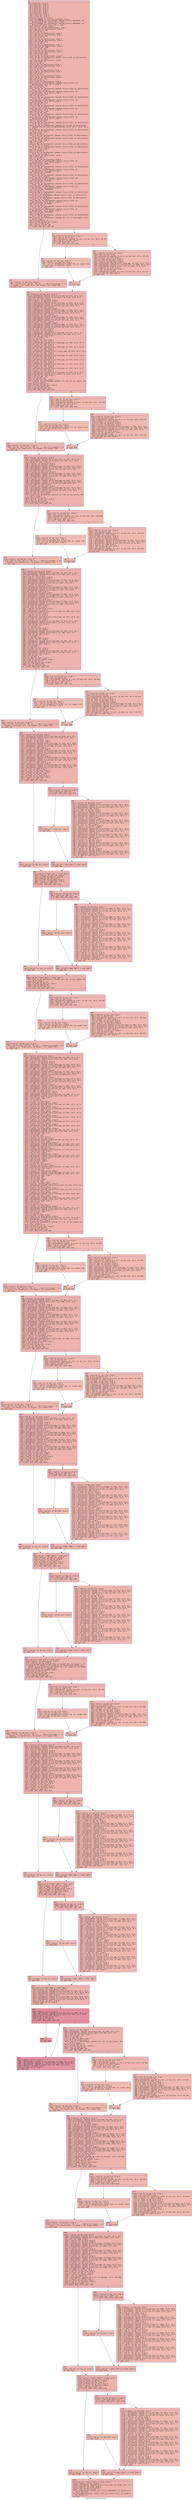 digraph "CFG for 'TransferInit' function" {
	label="CFG for 'TransferInit' function";

	Node0x600003dfe0d0 [shape=record,color="#3d50c3ff", style=filled, fillcolor="#d6524470" fontname="Courier",label="{1:\l|  %2 = alloca ptr, align 8\l  %3 = alloca ptr, align 8\l  %4 = alloca ptr, align 8\l  %5 = alloca ptr, align 8\l  %6 = alloca ptr, align 8\l  %7 = alloca ptr, align 8\l  %8 = alloca ptr, align 8\l  %9 = alloca ptr, align 8\l  %10 = alloca ptr, align 8\l  %11 = alloca ptr, align 8\l  store ptr %0, ptr %2, align 8\l  store i32 8388606, ptr @initial_constraint, align 4\l  store i32 8388606, ptr getelementptr inbounds (%struct.CONSTRAINT, ptr\l... @initial_constraint, i32 0, i32 1), align 4\l  store i32 8388606, ptr getelementptr inbounds (%struct.CONSTRAINT, ptr\l... @initial_constraint, i32 0, i32 2), align 4\l  %12 = load ptr, ptr %2, align 8\l  store ptr %12, ptr @InitialEnvironment, align 8\l  %13 = load i16, ptr @InitialStyle, align 4\l  %14 = and i16 %13, -129\l  %15 = or i16 %14, 0\l  store i16 %15, ptr @InitialStyle, align 4\l  %16 = load i16, ptr @InitialStyle, align 4\l  %17 = and i16 %16, -257\l  %18 = or i16 %17, 0\l  store i16 %18, ptr @InitialStyle, align 4\l  %19 = load i16, ptr @InitialStyle, align 4\l  %20 = and i16 %19, -513\l  %21 = or i16 %20, 0\l  store i16 %21, ptr @InitialStyle, align 4\l  %22 = load i16, ptr @InitialStyle, align 4\l  %23 = and i16 %22, -7169\l  %24 = or i16 %23, 1024\l  store i16 %24, ptr @InitialStyle, align 4\l  %25 = load i16, ptr @InitialStyle, align 4\l  %26 = and i16 %25, 8191\l  %27 = or i16 %26, 24576\l  store i16 %27, ptr @InitialStyle, align 4\l  store i16 360, ptr getelementptr inbounds (%struct.GAP, ptr @InitialStyle,\l... i32 0, i32 1), align 2\l  %28 = load i8, ptr @InitialStyle, align 4\l  %29 = and i8 %28, -2\l  %30 = or i8 %29, 0\l  store i8 %30, ptr @InitialStyle, align 4\l  %31 = load i8, ptr @InitialStyle, align 4\l  %32 = and i8 %31, -3\l  %33 = or i8 %32, 0\l  store i8 %33, ptr @InitialStyle, align 4\l  %34 = load i8, ptr @InitialStyle, align 4\l  %35 = and i8 %34, -5\l  %36 = or i8 %35, 0\l  store i8 %36, ptr @InitialStyle, align 4\l  %37 = load i8, ptr @InitialStyle, align 4\l  %38 = and i8 %37, -113\l  %39 = or i8 %38, 0\l  store i8 %39, ptr @InitialStyle, align 4\l  %40 = load i16, ptr getelementptr inbounds (%struct.STYLE, ptr\l... @InitialStyle, i32 0, i32 1), align 4\l  %41 = and i16 %40, -129\l  %42 = or i16 %41, 0\l  store i16 %42, ptr getelementptr inbounds (%struct.STYLE, ptr @InitialStyle,\l... i32 0, i32 1), align 4\l  %43 = load i16, ptr getelementptr inbounds (%struct.STYLE, ptr\l... @InitialStyle, i32 0, i32 1), align 4\l  %44 = and i16 %43, -257\l  %45 = or i16 %44, 0\l  store i16 %45, ptr getelementptr inbounds (%struct.STYLE, ptr @InitialStyle,\l... i32 0, i32 1), align 4\l  %46 = load i16, ptr getelementptr inbounds (%struct.STYLE, ptr\l... @InitialStyle, i32 0, i32 1), align 4\l  %47 = and i16 %46, -513\l  %48 = or i16 %47, 512\l  store i16 %48, ptr getelementptr inbounds (%struct.STYLE, ptr @InitialStyle,\l... i32 0, i32 1), align 4\l  %49 = load i16, ptr getelementptr inbounds (%struct.STYLE, ptr\l... @InitialStyle, i32 0, i32 1), align 4\l  %50 = and i16 %49, -7169\l  %51 = or i16 %50, 1024\l  store i16 %51, ptr getelementptr inbounds (%struct.STYLE, ptr @InitialStyle,\l... i32 0, i32 1), align 4\l  %52 = load i16, ptr getelementptr inbounds (%struct.STYLE, ptr\l... @InitialStyle, i32 0, i32 1), align 4\l  %53 = and i16 %52, 8191\l  %54 = or i16 %53, 8192\l  store i16 %54, ptr getelementptr inbounds (%struct.STYLE, ptr @InitialStyle,\l... i32 0, i32 1), align 4\l  store i16 120, ptr getelementptr inbounds (%struct.GAP, ptr getelementptr\l... inbounds (%struct.STYLE, ptr @InitialStyle, i32 0, i32 1), i32 0, i32 1),\l... align 2\l  %55 = load i8, ptr getelementptr inbounds (%struct.STYLE, ptr @InitialStyle,\l... i32 0, i32 1), align 4\l  %56 = and i8 %55, -4\l  %57 = or i8 %56, 0\l  store i8 %57, ptr getelementptr inbounds (%struct.STYLE, ptr @InitialStyle,\l... i32 0, i32 1), align 4\l  %58 = load i8, ptr getelementptr inbounds (%struct.STYLE, ptr @InitialStyle,\l... i32 0, i32 1), align 4\l  %59 = and i8 %58, -13\l  %60 = or i8 %59, 0\l  store i8 %60, ptr getelementptr inbounds (%struct.STYLE, ptr @InitialStyle,\l... i32 0, i32 1), align 4\l  %61 = load i8, ptr getelementptr inbounds (%struct.STYLE, ptr @InitialStyle,\l... i32 0, i32 1), align 4\l  %62 = and i8 %61, -113\l  %63 = or i8 %62, 0\l  store i8 %63, ptr getelementptr inbounds (%struct.STYLE, ptr @InitialStyle,\l... i32 0, i32 1), align 4\l  %64 = load i8, ptr @InitialStyle, align 4\l  %65 = and i8 %64, -9\l  %66 = or i8 %65, 0\l  store i8 %66, ptr @InitialStyle, align 4\l  %67 = load i32, ptr getelementptr inbounds (%struct.STYLE, ptr\l... @InitialStyle, i32 0, i32 4), align 4\l  %68 = and i32 %67, -4096\l  %69 = or i32 %68, 0\l  store i32 %69, ptr getelementptr inbounds (%struct.STYLE, ptr @InitialStyle,\l... i32 0, i32 4), align 4\l  %70 = load i32, ptr getelementptr inbounds (%struct.STYLE, ptr\l... @InitialStyle, i32 0, i32 4), align 4\l  %71 = and i32 %70, -4190209\l  %72 = or i32 %71, 0\l  store i32 %72, ptr getelementptr inbounds (%struct.STYLE, ptr @InitialStyle,\l... i32 0, i32 4), align 4\l  %73 = load i32, ptr getelementptr inbounds (%struct.STYLE, ptr\l... @InitialStyle, i32 0, i32 4), align 4\l  %74 = and i32 %73, -12582913\l  %75 = or i32 %74, 0\l  store i32 %75, ptr getelementptr inbounds (%struct.STYLE, ptr @InitialStyle,\l... i32 0, i32 4), align 4\l  %76 = load i32, ptr getelementptr inbounds (%struct.STYLE, ptr\l... @InitialStyle, i32 0, i32 4), align 4\l  %77 = and i32 %76, -1056964609\l  %78 = or i32 %77, 0\l  store i32 %78, ptr getelementptr inbounds (%struct.STYLE, ptr @InitialStyle,\l... i32 0, i32 4), align 4\l  store i16 0, ptr getelementptr inbounds (%struct.STYLE, ptr @InitialStyle,\l... i32 0, i32 2), align 4\l  store i16 0, ptr getelementptr inbounds (%struct.STYLE, ptr @InitialStyle,\l... i32 0, i32 3), align 2\l  %79 = load i32, ptr getelementptr inbounds (%struct.STYLE, ptr\l... @InitialStyle, i32 0, i32 4), align 4\l  %80 = and i32 %79, 2147483647\l  %81 = or i32 %80, 0\l  store i32 %81, ptr getelementptr inbounds (%struct.STYLE, ptr @InitialStyle,\l... i32 0, i32 4), align 4\l  %82 = load i32, ptr getelementptr inbounds (%struct.STYLE, ptr\l... @InitialStyle, i32 0, i32 4), align 4\l  %83 = and i32 %82, -1073741825\l  %84 = or i32 %83, 0\l  store i32 %84, ptr getelementptr inbounds (%struct.STYLE, ptr @InitialStyle,\l... i32 0, i32 4), align 4\l  %85 = load i8, ptr getelementptr inbounds ([0 x i8], ptr @zz_lengths, i64 0,\l... i64 8), align 1\l  %86 = zext i8 %85 to i32\l  store i32 %86, ptr @zz_size, align 4\l  %87 = sext i32 %86 to i64\l  %88 = icmp uge i64 %87, 265\l  br i1 %88, label %89, label %92\l|{<s0>T|<s1>F}}"];
	Node0x600003dfe0d0:s0 -> Node0x600003dfe120[tooltip="1 -> 89\nProbability 50.00%" ];
	Node0x600003dfe0d0:s1 -> Node0x600003dfe170[tooltip="1 -> 92\nProbability 50.00%" ];
	Node0x600003dfe120 [shape=record,color="#3d50c3ff", style=filled, fillcolor="#dc5d4a70" fontname="Courier",label="{89:\l|  %90 = load ptr, ptr @no_fpos, align 8\l  %91 = call ptr (i32, i32, ptr, i32, ptr, ...) @Error(i32 noundef 1, i32\l... noundef 1, ptr noundef @.str, i32 noundef 1, ptr noundef %90)\l  br label %116\l}"];
	Node0x600003dfe120 -> Node0x600003dfe2b0[tooltip="89 -> 116\nProbability 100.00%" ];
	Node0x600003dfe170 [shape=record,color="#3d50c3ff", style=filled, fillcolor="#dc5d4a70" fontname="Courier",label="{92:\l|  %93 = load i32, ptr @zz_size, align 4\l  %94 = sext i32 %93 to i64\l  %95 = getelementptr inbounds [0 x ptr], ptr @zz_free, i64 0, i64 %94\l  %96 = load ptr, ptr %95, align 8\l  %97 = icmp eq ptr %96, null\l  br i1 %97, label %98, label %102\l|{<s0>T|<s1>F}}"];
	Node0x600003dfe170:s0 -> Node0x600003dfe1c0[tooltip="92 -> 98\nProbability 37.50%" ];
	Node0x600003dfe170:s1 -> Node0x600003dfe210[tooltip="92 -> 102\nProbability 62.50%" ];
	Node0x600003dfe1c0 [shape=record,color="#3d50c3ff", style=filled, fillcolor="#e36c5570" fontname="Courier",label="{98:\l|  %99 = load i32, ptr @zz_size, align 4\l  %100 = load ptr, ptr @no_fpos, align 8\l  %101 = call ptr @GetMemory(i32 noundef %99, ptr noundef %100)\l  store ptr %101, ptr @zz_hold, align 8\l  br label %115\l}"];
	Node0x600003dfe1c0 -> Node0x600003dfe260[tooltip="98 -> 115\nProbability 100.00%" ];
	Node0x600003dfe210 [shape=record,color="#3d50c3ff", style=filled, fillcolor="#de614d70" fontname="Courier",label="{102:\l|  %103 = load i32, ptr @zz_size, align 4\l  %104 = sext i32 %103 to i64\l  %105 = getelementptr inbounds [0 x ptr], ptr @zz_free, i64 0, i64 %104\l  %106 = load ptr, ptr %105, align 8\l  store ptr %106, ptr @zz_hold, align 8\l  store ptr %106, ptr @zz_hold, align 8\l  %107 = load ptr, ptr @zz_hold, align 8\l  %108 = getelementptr inbounds %struct.word_type, ptr %107, i32 0, i32 0\l  %109 = getelementptr inbounds [2 x %struct.LIST], ptr %108, i64 0, i64 0\l  %110 = getelementptr inbounds %struct.LIST, ptr %109, i32 0, i32 0\l  %111 = load ptr, ptr %110, align 8\l  %112 = load i32, ptr @zz_size, align 4\l  %113 = sext i32 %112 to i64\l  %114 = getelementptr inbounds [0 x ptr], ptr @zz_free, i64 0, i64 %113\l  store ptr %111, ptr %114, align 8\l  br label %115\l}"];
	Node0x600003dfe210 -> Node0x600003dfe260[tooltip="102 -> 115\nProbability 100.00%" ];
	Node0x600003dfe260 [shape=record,color="#3d50c3ff", style=filled, fillcolor="#dc5d4a70" fontname="Courier",label="{115:\l|  br label %116\l}"];
	Node0x600003dfe260 -> Node0x600003dfe2b0[tooltip="115 -> 116\nProbability 100.00%" ];
	Node0x600003dfe2b0 [shape=record,color="#3d50c3ff", style=filled, fillcolor="#d6524470" fontname="Courier",label="{116:\l|  %117 = load ptr, ptr @zz_hold, align 8\l  %118 = getelementptr inbounds %struct.word_type, ptr %117, i32 0, i32 1\l  %119 = getelementptr inbounds %struct.anon.2, ptr %118, i32 0, i32 0\l  store i8 8, ptr %119, align 8\l  %120 = load ptr, ptr @zz_hold, align 8\l  %121 = load ptr, ptr @zz_hold, align 8\l  %122 = getelementptr inbounds %struct.word_type, ptr %121, i32 0, i32 0\l  %123 = getelementptr inbounds [2 x %struct.LIST], ptr %122, i64 0, i64 1\l  %124 = getelementptr inbounds %struct.LIST, ptr %123, i32 0, i32 1\l  store ptr %120, ptr %124, align 8\l  %125 = load ptr, ptr @zz_hold, align 8\l  %126 = getelementptr inbounds %struct.word_type, ptr %125, i32 0, i32 0\l  %127 = getelementptr inbounds [2 x %struct.LIST], ptr %126, i64 0, i64 1\l  %128 = getelementptr inbounds %struct.LIST, ptr %127, i32 0, i32 0\l  store ptr %120, ptr %128, align 8\l  %129 = load ptr, ptr @zz_hold, align 8\l  %130 = getelementptr inbounds %struct.word_type, ptr %129, i32 0, i32 0\l  %131 = getelementptr inbounds [2 x %struct.LIST], ptr %130, i64 0, i64 0\l  %132 = getelementptr inbounds %struct.LIST, ptr %131, i32 0, i32 1\l  store ptr %120, ptr %132, align 8\l  %133 = load ptr, ptr @zz_hold, align 8\l  %134 = getelementptr inbounds %struct.word_type, ptr %133, i32 0, i32 0\l  %135 = getelementptr inbounds [2 x %struct.LIST], ptr %134, i64 0, i64 0\l  %136 = getelementptr inbounds %struct.LIST, ptr %135, i32 0, i32 0\l  store ptr %120, ptr %136, align 8\l  store ptr %120, ptr %10, align 8\l  %137 = load ptr, ptr %10, align 8\l  %138 = getelementptr inbounds %struct.word_type, ptr %137, i32 0, i32 2\l  %139 = getelementptr inbounds %struct.anon.5, ptr %138, i32 0, i32 2\l  %140 = load i16, ptr %139, align 2\l  %141 = and i16 %140, -4097\l  %142 = or i16 %141, 0\l  store i16 %142, ptr %139, align 2\l  %143 = load ptr, ptr %10, align 8\l  %144 = getelementptr inbounds %struct.head_type, ptr %143, i32 0, i32 11\l  store ptr null, ptr %144, align 8\l  %145 = load ptr, ptr %10, align 8\l  %146 = getelementptr inbounds %struct.head_type, ptr %145, i32 0, i32 12\l  store ptr null, ptr %146, align 8\l  %147 = load ptr, ptr %10, align 8\l  %148 = getelementptr inbounds %struct.closure_type, ptr %147, i32 0, i32 5\l  store ptr null, ptr %148, align 8\l  %149 = load ptr, ptr %10, align 8\l  %150 = getelementptr inbounds %struct.head_type, ptr %149, i32 0, i32 14\l  store ptr null, ptr %150, align 8\l  %151 = load ptr, ptr %10, align 8\l  %152 = getelementptr inbounds %struct.head_type, ptr %151, i32 0, i32 13\l  store ptr null, ptr %152, align 8\l  %153 = load ptr, ptr %10, align 8\l  %154 = getelementptr inbounds %struct.head_type, ptr %153, i32 0, i32 9\l  store ptr null, ptr %154, align 8\l  %155 = load ptr, ptr %10, align 8\l  %156 = getelementptr inbounds %struct.head_type, ptr %155, i32 0, i32 8\l  store ptr null, ptr %156, align 8\l  %157 = load ptr, ptr %10, align 8\l  %158 = getelementptr inbounds %struct.word_type, ptr %157, i32 0, i32 2\l  %159 = getelementptr inbounds %struct.anon.5, ptr %158, i32 0, i32 2\l  %160 = load i16, ptr %159, align 2\l  %161 = and i16 %160, -257\l  %162 = or i16 %161, 256\l  store i16 %162, ptr %159, align 2\l  %163 = load i8, ptr getelementptr inbounds ([0 x i8], ptr @zz_lengths, i64\l... 0, i64 122), align 1\l  %164 = zext i8 %163 to i32\l  store i32 %164, ptr @zz_size, align 4\l  %165 = sext i32 %164 to i64\l  %166 = icmp uge i64 %165, 265\l  br i1 %166, label %167, label %170\l|{<s0>T|<s1>F}}"];
	Node0x600003dfe2b0:s0 -> Node0x600003dfe300[tooltip="116 -> 167\nProbability 50.00%" ];
	Node0x600003dfe2b0:s1 -> Node0x600003dfe350[tooltip="116 -> 170\nProbability 50.00%" ];
	Node0x600003dfe300 [shape=record,color="#3d50c3ff", style=filled, fillcolor="#dc5d4a70" fontname="Courier",label="{167:\l|  %168 = load ptr, ptr @no_fpos, align 8\l  %169 = call ptr (i32, i32, ptr, i32, ptr, ...) @Error(i32 noundef 1, i32\l... noundef 1, ptr noundef @.str, i32 noundef 1, ptr noundef %168)\l  br label %194\l}"];
	Node0x600003dfe300 -> Node0x600003dfe490[tooltip="167 -> 194\nProbability 100.00%" ];
	Node0x600003dfe350 [shape=record,color="#3d50c3ff", style=filled, fillcolor="#dc5d4a70" fontname="Courier",label="{170:\l|  %171 = load i32, ptr @zz_size, align 4\l  %172 = sext i32 %171 to i64\l  %173 = getelementptr inbounds [0 x ptr], ptr @zz_free, i64 0, i64 %172\l  %174 = load ptr, ptr %173, align 8\l  %175 = icmp eq ptr %174, null\l  br i1 %175, label %176, label %180\l|{<s0>T|<s1>F}}"];
	Node0x600003dfe350:s0 -> Node0x600003dfe3a0[tooltip="170 -> 176\nProbability 37.50%" ];
	Node0x600003dfe350:s1 -> Node0x600003dfe3f0[tooltip="170 -> 180\nProbability 62.50%" ];
	Node0x600003dfe3a0 [shape=record,color="#3d50c3ff", style=filled, fillcolor="#e36c5570" fontname="Courier",label="{176:\l|  %177 = load i32, ptr @zz_size, align 4\l  %178 = load ptr, ptr @no_fpos, align 8\l  %179 = call ptr @GetMemory(i32 noundef %177, ptr noundef %178)\l  store ptr %179, ptr @zz_hold, align 8\l  br label %193\l}"];
	Node0x600003dfe3a0 -> Node0x600003dfe440[tooltip="176 -> 193\nProbability 100.00%" ];
	Node0x600003dfe3f0 [shape=record,color="#3d50c3ff", style=filled, fillcolor="#de614d70" fontname="Courier",label="{180:\l|  %181 = load i32, ptr @zz_size, align 4\l  %182 = sext i32 %181 to i64\l  %183 = getelementptr inbounds [0 x ptr], ptr @zz_free, i64 0, i64 %182\l  %184 = load ptr, ptr %183, align 8\l  store ptr %184, ptr @zz_hold, align 8\l  store ptr %184, ptr @zz_hold, align 8\l  %185 = load ptr, ptr @zz_hold, align 8\l  %186 = getelementptr inbounds %struct.word_type, ptr %185, i32 0, i32 0\l  %187 = getelementptr inbounds [2 x %struct.LIST], ptr %186, i64 0, i64 0\l  %188 = getelementptr inbounds %struct.LIST, ptr %187, i32 0, i32 0\l  %189 = load ptr, ptr %188, align 8\l  %190 = load i32, ptr @zz_size, align 4\l  %191 = sext i32 %190 to i64\l  %192 = getelementptr inbounds [0 x ptr], ptr @zz_free, i64 0, i64 %191\l  store ptr %189, ptr %192, align 8\l  br label %193\l}"];
	Node0x600003dfe3f0 -> Node0x600003dfe440[tooltip="180 -> 193\nProbability 100.00%" ];
	Node0x600003dfe440 [shape=record,color="#3d50c3ff", style=filled, fillcolor="#dc5d4a70" fontname="Courier",label="{193:\l|  br label %194\l}"];
	Node0x600003dfe440 -> Node0x600003dfe490[tooltip="193 -> 194\nProbability 100.00%" ];
	Node0x600003dfe490 [shape=record,color="#3d50c3ff", style=filled, fillcolor="#d6524470" fontname="Courier",label="{194:\l|  %195 = load ptr, ptr @zz_hold, align 8\l  %196 = getelementptr inbounds %struct.word_type, ptr %195, i32 0, i32 1\l  %197 = getelementptr inbounds %struct.anon.2, ptr %196, i32 0, i32 0\l  store i8 122, ptr %197, align 8\l  %198 = load ptr, ptr @zz_hold, align 8\l  %199 = load ptr, ptr @zz_hold, align 8\l  %200 = getelementptr inbounds %struct.word_type, ptr %199, i32 0, i32 0\l  %201 = getelementptr inbounds [2 x %struct.LIST], ptr %200, i64 0, i64 1\l  %202 = getelementptr inbounds %struct.LIST, ptr %201, i32 0, i32 1\l  store ptr %198, ptr %202, align 8\l  %203 = load ptr, ptr @zz_hold, align 8\l  %204 = getelementptr inbounds %struct.word_type, ptr %203, i32 0, i32 0\l  %205 = getelementptr inbounds [2 x %struct.LIST], ptr %204, i64 0, i64 1\l  %206 = getelementptr inbounds %struct.LIST, ptr %205, i32 0, i32 0\l  store ptr %198, ptr %206, align 8\l  %207 = load ptr, ptr @zz_hold, align 8\l  %208 = getelementptr inbounds %struct.word_type, ptr %207, i32 0, i32 0\l  %209 = getelementptr inbounds [2 x %struct.LIST], ptr %208, i64 0, i64 0\l  %210 = getelementptr inbounds %struct.LIST, ptr %209, i32 0, i32 1\l  store ptr %198, ptr %210, align 8\l  %211 = load ptr, ptr @zz_hold, align 8\l  %212 = getelementptr inbounds %struct.word_type, ptr %211, i32 0, i32 0\l  %213 = getelementptr inbounds [2 x %struct.LIST], ptr %212, i64 0, i64 0\l  %214 = getelementptr inbounds %struct.LIST, ptr %213, i32 0, i32 0\l  store ptr %198, ptr %214, align 8\l  store ptr %198, ptr %9, align 8\l  %215 = load i8, ptr getelementptr inbounds ([0 x i8], ptr @zz_lengths, i64\l... 0, i64 2), align 1\l  %216 = zext i8 %215 to i32\l  store i32 %216, ptr @zz_size, align 4\l  %217 = sext i32 %216 to i64\l  %218 = icmp uge i64 %217, 265\l  br i1 %218, label %219, label %222\l|{<s0>T|<s1>F}}"];
	Node0x600003dfe490:s0 -> Node0x600003dfe4e0[tooltip="194 -> 219\nProbability 50.00%" ];
	Node0x600003dfe490:s1 -> Node0x600003dfe530[tooltip="194 -> 222\nProbability 50.00%" ];
	Node0x600003dfe4e0 [shape=record,color="#3d50c3ff", style=filled, fillcolor="#dc5d4a70" fontname="Courier",label="{219:\l|  %220 = load ptr, ptr @no_fpos, align 8\l  %221 = call ptr (i32, i32, ptr, i32, ptr, ...) @Error(i32 noundef 1, i32\l... noundef 1, ptr noundef @.str, i32 noundef 1, ptr noundef %220)\l  br label %246\l}"];
	Node0x600003dfe4e0 -> Node0x600003dfe670[tooltip="219 -> 246\nProbability 100.00%" ];
	Node0x600003dfe530 [shape=record,color="#3d50c3ff", style=filled, fillcolor="#dc5d4a70" fontname="Courier",label="{222:\l|  %223 = load i32, ptr @zz_size, align 4\l  %224 = sext i32 %223 to i64\l  %225 = getelementptr inbounds [0 x ptr], ptr @zz_free, i64 0, i64 %224\l  %226 = load ptr, ptr %225, align 8\l  %227 = icmp eq ptr %226, null\l  br i1 %227, label %228, label %232\l|{<s0>T|<s1>F}}"];
	Node0x600003dfe530:s0 -> Node0x600003dfe580[tooltip="222 -> 228\nProbability 37.50%" ];
	Node0x600003dfe530:s1 -> Node0x600003dfe5d0[tooltip="222 -> 232\nProbability 62.50%" ];
	Node0x600003dfe580 [shape=record,color="#3d50c3ff", style=filled, fillcolor="#e36c5570" fontname="Courier",label="{228:\l|  %229 = load i32, ptr @zz_size, align 4\l  %230 = load ptr, ptr @no_fpos, align 8\l  %231 = call ptr @GetMemory(i32 noundef %229, ptr noundef %230)\l  store ptr %231, ptr @zz_hold, align 8\l  br label %245\l}"];
	Node0x600003dfe580 -> Node0x600003dfe620[tooltip="228 -> 245\nProbability 100.00%" ];
	Node0x600003dfe5d0 [shape=record,color="#3d50c3ff", style=filled, fillcolor="#de614d70" fontname="Courier",label="{232:\l|  %233 = load i32, ptr @zz_size, align 4\l  %234 = sext i32 %233 to i64\l  %235 = getelementptr inbounds [0 x ptr], ptr @zz_free, i64 0, i64 %234\l  %236 = load ptr, ptr %235, align 8\l  store ptr %236, ptr @zz_hold, align 8\l  store ptr %236, ptr @zz_hold, align 8\l  %237 = load ptr, ptr @zz_hold, align 8\l  %238 = getelementptr inbounds %struct.word_type, ptr %237, i32 0, i32 0\l  %239 = getelementptr inbounds [2 x %struct.LIST], ptr %238, i64 0, i64 0\l  %240 = getelementptr inbounds %struct.LIST, ptr %239, i32 0, i32 0\l  %241 = load ptr, ptr %240, align 8\l  %242 = load i32, ptr @zz_size, align 4\l  %243 = sext i32 %242 to i64\l  %244 = getelementptr inbounds [0 x ptr], ptr @zz_free, i64 0, i64 %243\l  store ptr %241, ptr %244, align 8\l  br label %245\l}"];
	Node0x600003dfe5d0 -> Node0x600003dfe620[tooltip="232 -> 245\nProbability 100.00%" ];
	Node0x600003dfe620 [shape=record,color="#3d50c3ff", style=filled, fillcolor="#dc5d4a70" fontname="Courier",label="{245:\l|  br label %246\l}"];
	Node0x600003dfe620 -> Node0x600003dfe670[tooltip="245 -> 246\nProbability 100.00%" ];
	Node0x600003dfe670 [shape=record,color="#3d50c3ff", style=filled, fillcolor="#d6524470" fontname="Courier",label="{246:\l|  %247 = load ptr, ptr @zz_hold, align 8\l  %248 = getelementptr inbounds %struct.word_type, ptr %247, i32 0, i32 1\l  %249 = getelementptr inbounds %struct.anon.2, ptr %248, i32 0, i32 0\l  store i8 2, ptr %249, align 8\l  %250 = load ptr, ptr @zz_hold, align 8\l  %251 = load ptr, ptr @zz_hold, align 8\l  %252 = getelementptr inbounds %struct.word_type, ptr %251, i32 0, i32 0\l  %253 = getelementptr inbounds [2 x %struct.LIST], ptr %252, i64 0, i64 1\l  %254 = getelementptr inbounds %struct.LIST, ptr %253, i32 0, i32 1\l  store ptr %250, ptr %254, align 8\l  %255 = load ptr, ptr @zz_hold, align 8\l  %256 = getelementptr inbounds %struct.word_type, ptr %255, i32 0, i32 0\l  %257 = getelementptr inbounds [2 x %struct.LIST], ptr %256, i64 0, i64 1\l  %258 = getelementptr inbounds %struct.LIST, ptr %257, i32 0, i32 0\l  store ptr %250, ptr %258, align 8\l  %259 = load ptr, ptr @zz_hold, align 8\l  %260 = getelementptr inbounds %struct.word_type, ptr %259, i32 0, i32 0\l  %261 = getelementptr inbounds [2 x %struct.LIST], ptr %260, i64 0, i64 0\l  %262 = getelementptr inbounds %struct.LIST, ptr %261, i32 0, i32 1\l  store ptr %250, ptr %262, align 8\l  %263 = load ptr, ptr @zz_hold, align 8\l  %264 = getelementptr inbounds %struct.word_type, ptr %263, i32 0, i32 0\l  %265 = getelementptr inbounds [2 x %struct.LIST], ptr %264, i64 0, i64 0\l  %266 = getelementptr inbounds %struct.LIST, ptr %265, i32 0, i32 0\l  store ptr %250, ptr %266, align 8\l  store ptr %250, ptr %3, align 8\l  %267 = load ptr, ptr @PrintSym, align 8\l  %268 = load ptr, ptr %3, align 8\l  %269 = getelementptr inbounds %struct.closure_type, ptr %268, i32 0, i32 5\l  store ptr %267, ptr %269, align 8\l  %270 = load ptr, ptr %3, align 8\l  %271 = load ptr, ptr %9, align 8\l  %272 = getelementptr inbounds %struct.closure_type, ptr %271, i32 0, i32 5\l  store ptr %270, ptr %272, align 8\l  %273 = load ptr, ptr %3, align 8\l  %274 = getelementptr inbounds %struct.word_type, ptr %273, i32 0, i32 2\l  %275 = getelementptr inbounds %struct.anon.5, ptr %274, i32 0, i32 2\l  %276 = load i16, ptr %275, align 2\l  %277 = and i16 %276, -17\l  %278 = or i16 %277, 16\l  store i16 %278, ptr %275, align 2\l  %279 = load ptr, ptr %3, align 8\l  %280 = getelementptr inbounds %struct.word_type, ptr %279, i32 0, i32 2\l  %281 = getelementptr inbounds %struct.anon.5, ptr %280, i32 0, i32 2\l  %282 = load i16, ptr %281, align 2\l  %283 = and i16 %282, -9\l  %284 = or i16 %283, 0\l  store i16 %284, ptr %281, align 2\l  %285 = load ptr, ptr %3, align 8\l  %286 = getelementptr inbounds %struct.word_type, ptr %285, i32 0, i32 2\l  %287 = getelementptr inbounds %struct.anon.5, ptr %286, i32 0, i32 2\l  %288 = load i16, ptr %287, align 2\l  %289 = and i16 %288, -5\l  %290 = or i16 %289, 0\l  store i16 %290, ptr %287, align 2\l  %291 = load ptr, ptr %9, align 8\l  %292 = getelementptr inbounds %struct.word_type, ptr %291, i32 0, i32 2\l  %293 = getelementptr inbounds %struct.anon.5, ptr %292, i32 0, i32 2\l  %294 = load i16, ptr %293, align 2\l  %295 = and i16 %294, -33\l  %296 = or i16 %295, 0\l  store i16 %296, ptr %293, align 2\l  %297 = load i8, ptr @zz_lengths, align 1\l  %298 = zext i8 %297 to i32\l  store i32 %298, ptr @zz_size, align 4\l  %299 = sext i32 %298 to i64\l  %300 = icmp uge i64 %299, 265\l  br i1 %300, label %301, label %304\l|{<s0>T|<s1>F}}"];
	Node0x600003dfe670:s0 -> Node0x600003dfe6c0[tooltip="246 -> 301\nProbability 50.00%" ];
	Node0x600003dfe670:s1 -> Node0x600003dfe710[tooltip="246 -> 304\nProbability 50.00%" ];
	Node0x600003dfe6c0 [shape=record,color="#3d50c3ff", style=filled, fillcolor="#dc5d4a70" fontname="Courier",label="{301:\l|  %302 = load ptr, ptr @no_fpos, align 8\l  %303 = call ptr (i32, i32, ptr, i32, ptr, ...) @Error(i32 noundef 1, i32\l... noundef 1, ptr noundef @.str, i32 noundef 1, ptr noundef %302)\l  br label %328\l}"];
	Node0x600003dfe6c0 -> Node0x600003dfe850[tooltip="301 -> 328\nProbability 100.00%" ];
	Node0x600003dfe710 [shape=record,color="#3d50c3ff", style=filled, fillcolor="#dc5d4a70" fontname="Courier",label="{304:\l|  %305 = load i32, ptr @zz_size, align 4\l  %306 = sext i32 %305 to i64\l  %307 = getelementptr inbounds [0 x ptr], ptr @zz_free, i64 0, i64 %306\l  %308 = load ptr, ptr %307, align 8\l  %309 = icmp eq ptr %308, null\l  br i1 %309, label %310, label %314\l|{<s0>T|<s1>F}}"];
	Node0x600003dfe710:s0 -> Node0x600003dfe760[tooltip="304 -> 310\nProbability 37.50%" ];
	Node0x600003dfe710:s1 -> Node0x600003dfe7b0[tooltip="304 -> 314\nProbability 62.50%" ];
	Node0x600003dfe760 [shape=record,color="#3d50c3ff", style=filled, fillcolor="#e36c5570" fontname="Courier",label="{310:\l|  %311 = load i32, ptr @zz_size, align 4\l  %312 = load ptr, ptr @no_fpos, align 8\l  %313 = call ptr @GetMemory(i32 noundef %311, ptr noundef %312)\l  store ptr %313, ptr @zz_hold, align 8\l  br label %327\l}"];
	Node0x600003dfe760 -> Node0x600003dfe800[tooltip="310 -> 327\nProbability 100.00%" ];
	Node0x600003dfe7b0 [shape=record,color="#3d50c3ff", style=filled, fillcolor="#de614d70" fontname="Courier",label="{314:\l|  %315 = load i32, ptr @zz_size, align 4\l  %316 = sext i32 %315 to i64\l  %317 = getelementptr inbounds [0 x ptr], ptr @zz_free, i64 0, i64 %316\l  %318 = load ptr, ptr %317, align 8\l  store ptr %318, ptr @zz_hold, align 8\l  store ptr %318, ptr @zz_hold, align 8\l  %319 = load ptr, ptr @zz_hold, align 8\l  %320 = getelementptr inbounds %struct.word_type, ptr %319, i32 0, i32 0\l  %321 = getelementptr inbounds [2 x %struct.LIST], ptr %320, i64 0, i64 0\l  %322 = getelementptr inbounds %struct.LIST, ptr %321, i32 0, i32 0\l  %323 = load ptr, ptr %322, align 8\l  %324 = load i32, ptr @zz_size, align 4\l  %325 = sext i32 %324 to i64\l  %326 = getelementptr inbounds [0 x ptr], ptr @zz_free, i64 0, i64 %325\l  store ptr %323, ptr %326, align 8\l  br label %327\l}"];
	Node0x600003dfe7b0 -> Node0x600003dfe800[tooltip="314 -> 327\nProbability 100.00%" ];
	Node0x600003dfe800 [shape=record,color="#3d50c3ff", style=filled, fillcolor="#dc5d4a70" fontname="Courier",label="{327:\l|  br label %328\l}"];
	Node0x600003dfe800 -> Node0x600003dfe850[tooltip="327 -> 328\nProbability 100.00%" ];
	Node0x600003dfe850 [shape=record,color="#3d50c3ff", style=filled, fillcolor="#d6524470" fontname="Courier",label="{328:\l|  %329 = load ptr, ptr @zz_hold, align 8\l  %330 = getelementptr inbounds %struct.word_type, ptr %329, i32 0, i32 1\l  %331 = getelementptr inbounds %struct.anon.2, ptr %330, i32 0, i32 0\l  store i8 0, ptr %331, align 8\l  %332 = load ptr, ptr @zz_hold, align 8\l  %333 = load ptr, ptr @zz_hold, align 8\l  %334 = getelementptr inbounds %struct.word_type, ptr %333, i32 0, i32 0\l  %335 = getelementptr inbounds [2 x %struct.LIST], ptr %334, i64 0, i64 1\l  %336 = getelementptr inbounds %struct.LIST, ptr %335, i32 0, i32 1\l  store ptr %332, ptr %336, align 8\l  %337 = load ptr, ptr @zz_hold, align 8\l  %338 = getelementptr inbounds %struct.word_type, ptr %337, i32 0, i32 0\l  %339 = getelementptr inbounds [2 x %struct.LIST], ptr %338, i64 0, i64 1\l  %340 = getelementptr inbounds %struct.LIST, ptr %339, i32 0, i32 0\l  store ptr %332, ptr %340, align 8\l  %341 = load ptr, ptr @zz_hold, align 8\l  %342 = getelementptr inbounds %struct.word_type, ptr %341, i32 0, i32 0\l  %343 = getelementptr inbounds [2 x %struct.LIST], ptr %342, i64 0, i64 0\l  %344 = getelementptr inbounds %struct.LIST, ptr %343, i32 0, i32 1\l  store ptr %332, ptr %344, align 8\l  %345 = load ptr, ptr @zz_hold, align 8\l  %346 = getelementptr inbounds %struct.word_type, ptr %345, i32 0, i32 0\l  %347 = getelementptr inbounds [2 x %struct.LIST], ptr %346, i64 0, i64 0\l  %348 = getelementptr inbounds %struct.LIST, ptr %347, i32 0, i32 0\l  store ptr %332, ptr %348, align 8\l  store ptr %332, ptr @xx_link, align 8\l  %349 = load ptr, ptr @xx_link, align 8\l  store ptr %349, ptr @zz_res, align 8\l  %350 = load ptr, ptr %10, align 8\l  store ptr %350, ptr @zz_hold, align 8\l  %351 = load ptr, ptr @zz_hold, align 8\l  %352 = icmp eq ptr %351, null\l  br i1 %352, label %353, label %355\l|{<s0>T|<s1>F}}"];
	Node0x600003dfe850:s0 -> Node0x600003dfe8a0[tooltip="328 -> 353\nProbability 37.50%" ];
	Node0x600003dfe850:s1 -> Node0x600003dfe8f0[tooltip="328 -> 355\nProbability 62.50%" ];
	Node0x600003dfe8a0 [shape=record,color="#3d50c3ff", style=filled, fillcolor="#de614d70" fontname="Courier",label="{353:\l|  %354 = load ptr, ptr @zz_res, align 8\l  br label %396\l}"];
	Node0x600003dfe8a0 -> Node0x600003dfea30[tooltip="353 -> 396\nProbability 100.00%" ];
	Node0x600003dfe8f0 [shape=record,color="#3d50c3ff", style=filled, fillcolor="#d8564670" fontname="Courier",label="{355:\l|  %356 = load ptr, ptr @zz_res, align 8\l  %357 = icmp eq ptr %356, null\l  br i1 %357, label %358, label %360\l|{<s0>T|<s1>F}}"];
	Node0x600003dfe8f0:s0 -> Node0x600003dfe940[tooltip="355 -> 358\nProbability 37.50%" ];
	Node0x600003dfe8f0:s1 -> Node0x600003dfe990[tooltip="355 -> 360\nProbability 62.50%" ];
	Node0x600003dfe940 [shape=record,color="#3d50c3ff", style=filled, fillcolor="#e1675170" fontname="Courier",label="{358:\l|  %359 = load ptr, ptr @zz_hold, align 8\l  br label %394\l}"];
	Node0x600003dfe940 -> Node0x600003dfe9e0[tooltip="358 -> 394\nProbability 100.00%" ];
	Node0x600003dfe990 [shape=record,color="#3d50c3ff", style=filled, fillcolor="#de614d70" fontname="Courier",label="{360:\l|  %361 = load ptr, ptr @zz_hold, align 8\l  %362 = getelementptr inbounds %struct.word_type, ptr %361, i32 0, i32 0\l  %363 = getelementptr inbounds [2 x %struct.LIST], ptr %362, i64 0, i64 0\l  %364 = getelementptr inbounds %struct.LIST, ptr %363, i32 0, i32 0\l  %365 = load ptr, ptr %364, align 8\l  store ptr %365, ptr @zz_tmp, align 8\l  %366 = load ptr, ptr @zz_res, align 8\l  %367 = getelementptr inbounds %struct.word_type, ptr %366, i32 0, i32 0\l  %368 = getelementptr inbounds [2 x %struct.LIST], ptr %367, i64 0, i64 0\l  %369 = getelementptr inbounds %struct.LIST, ptr %368, i32 0, i32 0\l  %370 = load ptr, ptr %369, align 8\l  %371 = load ptr, ptr @zz_hold, align 8\l  %372 = getelementptr inbounds %struct.word_type, ptr %371, i32 0, i32 0\l  %373 = getelementptr inbounds [2 x %struct.LIST], ptr %372, i64 0, i64 0\l  %374 = getelementptr inbounds %struct.LIST, ptr %373, i32 0, i32 0\l  store ptr %370, ptr %374, align 8\l  %375 = load ptr, ptr @zz_hold, align 8\l  %376 = load ptr, ptr @zz_res, align 8\l  %377 = getelementptr inbounds %struct.word_type, ptr %376, i32 0, i32 0\l  %378 = getelementptr inbounds [2 x %struct.LIST], ptr %377, i64 0, i64 0\l  %379 = getelementptr inbounds %struct.LIST, ptr %378, i32 0, i32 0\l  %380 = load ptr, ptr %379, align 8\l  %381 = getelementptr inbounds %struct.word_type, ptr %380, i32 0, i32 0\l  %382 = getelementptr inbounds [2 x %struct.LIST], ptr %381, i64 0, i64 0\l  %383 = getelementptr inbounds %struct.LIST, ptr %382, i32 0, i32 1\l  store ptr %375, ptr %383, align 8\l  %384 = load ptr, ptr @zz_tmp, align 8\l  %385 = load ptr, ptr @zz_res, align 8\l  %386 = getelementptr inbounds %struct.word_type, ptr %385, i32 0, i32 0\l  %387 = getelementptr inbounds [2 x %struct.LIST], ptr %386, i64 0, i64 0\l  %388 = getelementptr inbounds %struct.LIST, ptr %387, i32 0, i32 0\l  store ptr %384, ptr %388, align 8\l  %389 = load ptr, ptr @zz_res, align 8\l  %390 = load ptr, ptr @zz_tmp, align 8\l  %391 = getelementptr inbounds %struct.word_type, ptr %390, i32 0, i32 0\l  %392 = getelementptr inbounds [2 x %struct.LIST], ptr %391, i64 0, i64 0\l  %393 = getelementptr inbounds %struct.LIST, ptr %392, i32 0, i32 1\l  store ptr %389, ptr %393, align 8\l  br label %394\l}"];
	Node0x600003dfe990 -> Node0x600003dfe9e0[tooltip="360 -> 394\nProbability 100.00%" ];
	Node0x600003dfe9e0 [shape=record,color="#3d50c3ff", style=filled, fillcolor="#d8564670" fontname="Courier",label="{394:\l|  %395 = phi ptr [ %359, %358 ], [ %389, %360 ]\l  br label %396\l}"];
	Node0x600003dfe9e0 -> Node0x600003dfea30[tooltip="394 -> 396\nProbability 100.00%" ];
	Node0x600003dfea30 [shape=record,color="#3d50c3ff", style=filled, fillcolor="#d6524470" fontname="Courier",label="{396:\l|  %397 = phi ptr [ %354, %353 ], [ %395, %394 ]\l  %398 = load ptr, ptr @xx_link, align 8\l  store ptr %398, ptr @zz_res, align 8\l  %399 = load ptr, ptr %9, align 8\l  store ptr %399, ptr @zz_hold, align 8\l  %400 = load ptr, ptr @zz_hold, align 8\l  %401 = icmp eq ptr %400, null\l  br i1 %401, label %402, label %404\l|{<s0>T|<s1>F}}"];
	Node0x600003dfea30:s0 -> Node0x600003dfea80[tooltip="396 -> 402\nProbability 37.50%" ];
	Node0x600003dfea30:s1 -> Node0x600003dfead0[tooltip="396 -> 404\nProbability 62.50%" ];
	Node0x600003dfea80 [shape=record,color="#3d50c3ff", style=filled, fillcolor="#de614d70" fontname="Courier",label="{402:\l|  %403 = load ptr, ptr @zz_res, align 8\l  br label %445\l}"];
	Node0x600003dfea80 -> Node0x600003dfec10[tooltip="402 -> 445\nProbability 100.00%" ];
	Node0x600003dfead0 [shape=record,color="#3d50c3ff", style=filled, fillcolor="#d8564670" fontname="Courier",label="{404:\l|  %405 = load ptr, ptr @zz_res, align 8\l  %406 = icmp eq ptr %405, null\l  br i1 %406, label %407, label %409\l|{<s0>T|<s1>F}}"];
	Node0x600003dfead0:s0 -> Node0x600003dfeb20[tooltip="404 -> 407\nProbability 37.50%" ];
	Node0x600003dfead0:s1 -> Node0x600003dfeb70[tooltip="404 -> 409\nProbability 62.50%" ];
	Node0x600003dfeb20 [shape=record,color="#3d50c3ff", style=filled, fillcolor="#e1675170" fontname="Courier",label="{407:\l|  %408 = load ptr, ptr @zz_hold, align 8\l  br label %443\l}"];
	Node0x600003dfeb20 -> Node0x600003dfebc0[tooltip="407 -> 443\nProbability 100.00%" ];
	Node0x600003dfeb70 [shape=record,color="#3d50c3ff", style=filled, fillcolor="#de614d70" fontname="Courier",label="{409:\l|  %410 = load ptr, ptr @zz_hold, align 8\l  %411 = getelementptr inbounds %struct.word_type, ptr %410, i32 0, i32 0\l  %412 = getelementptr inbounds [2 x %struct.LIST], ptr %411, i64 0, i64 1\l  %413 = getelementptr inbounds %struct.LIST, ptr %412, i32 0, i32 0\l  %414 = load ptr, ptr %413, align 8\l  store ptr %414, ptr @zz_tmp, align 8\l  %415 = load ptr, ptr @zz_res, align 8\l  %416 = getelementptr inbounds %struct.word_type, ptr %415, i32 0, i32 0\l  %417 = getelementptr inbounds [2 x %struct.LIST], ptr %416, i64 0, i64 1\l  %418 = getelementptr inbounds %struct.LIST, ptr %417, i32 0, i32 0\l  %419 = load ptr, ptr %418, align 8\l  %420 = load ptr, ptr @zz_hold, align 8\l  %421 = getelementptr inbounds %struct.word_type, ptr %420, i32 0, i32 0\l  %422 = getelementptr inbounds [2 x %struct.LIST], ptr %421, i64 0, i64 1\l  %423 = getelementptr inbounds %struct.LIST, ptr %422, i32 0, i32 0\l  store ptr %419, ptr %423, align 8\l  %424 = load ptr, ptr @zz_hold, align 8\l  %425 = load ptr, ptr @zz_res, align 8\l  %426 = getelementptr inbounds %struct.word_type, ptr %425, i32 0, i32 0\l  %427 = getelementptr inbounds [2 x %struct.LIST], ptr %426, i64 0, i64 1\l  %428 = getelementptr inbounds %struct.LIST, ptr %427, i32 0, i32 0\l  %429 = load ptr, ptr %428, align 8\l  %430 = getelementptr inbounds %struct.word_type, ptr %429, i32 0, i32 0\l  %431 = getelementptr inbounds [2 x %struct.LIST], ptr %430, i64 0, i64 1\l  %432 = getelementptr inbounds %struct.LIST, ptr %431, i32 0, i32 1\l  store ptr %424, ptr %432, align 8\l  %433 = load ptr, ptr @zz_tmp, align 8\l  %434 = load ptr, ptr @zz_res, align 8\l  %435 = getelementptr inbounds %struct.word_type, ptr %434, i32 0, i32 0\l  %436 = getelementptr inbounds [2 x %struct.LIST], ptr %435, i64 0, i64 1\l  %437 = getelementptr inbounds %struct.LIST, ptr %436, i32 0, i32 0\l  store ptr %433, ptr %437, align 8\l  %438 = load ptr, ptr @zz_res, align 8\l  %439 = load ptr, ptr @zz_tmp, align 8\l  %440 = getelementptr inbounds %struct.word_type, ptr %439, i32 0, i32 0\l  %441 = getelementptr inbounds [2 x %struct.LIST], ptr %440, i64 0, i64 1\l  %442 = getelementptr inbounds %struct.LIST, ptr %441, i32 0, i32 1\l  store ptr %438, ptr %442, align 8\l  br label %443\l}"];
	Node0x600003dfeb70 -> Node0x600003dfebc0[tooltip="409 -> 443\nProbability 100.00%" ];
	Node0x600003dfebc0 [shape=record,color="#3d50c3ff", style=filled, fillcolor="#d8564670" fontname="Courier",label="{443:\l|  %444 = phi ptr [ %408, %407 ], [ %438, %409 ]\l  br label %445\l}"];
	Node0x600003dfebc0 -> Node0x600003dfec10[tooltip="443 -> 445\nProbability 100.00%" ];
	Node0x600003dfec10 [shape=record,color="#3d50c3ff", style=filled, fillcolor="#d6524470" fontname="Courier",label="{445:\l|  %446 = phi ptr [ %403, %402 ], [ %444, %443 ]\l  %447 = load i8, ptr getelementptr inbounds ([0 x i8], ptr @zz_lengths, i64\l... 0, i64 8), align 1\l  %448 = zext i8 %447 to i32\l  store i32 %448, ptr @zz_size, align 4\l  %449 = sext i32 %448 to i64\l  %450 = icmp uge i64 %449, 265\l  br i1 %450, label %451, label %454\l|{<s0>T|<s1>F}}"];
	Node0x600003dfec10:s0 -> Node0x600003dfec60[tooltip="445 -> 451\nProbability 50.00%" ];
	Node0x600003dfec10:s1 -> Node0x600003dfecb0[tooltip="445 -> 454\nProbability 50.00%" ];
	Node0x600003dfec60 [shape=record,color="#3d50c3ff", style=filled, fillcolor="#dc5d4a70" fontname="Courier",label="{451:\l|  %452 = load ptr, ptr @no_fpos, align 8\l  %453 = call ptr (i32, i32, ptr, i32, ptr, ...) @Error(i32 noundef 1, i32\l... noundef 1, ptr noundef @.str, i32 noundef 1, ptr noundef %452)\l  br label %478\l}"];
	Node0x600003dfec60 -> Node0x600003dfedf0[tooltip="451 -> 478\nProbability 100.00%" ];
	Node0x600003dfecb0 [shape=record,color="#3d50c3ff", style=filled, fillcolor="#dc5d4a70" fontname="Courier",label="{454:\l|  %455 = load i32, ptr @zz_size, align 4\l  %456 = sext i32 %455 to i64\l  %457 = getelementptr inbounds [0 x ptr], ptr @zz_free, i64 0, i64 %456\l  %458 = load ptr, ptr %457, align 8\l  %459 = icmp eq ptr %458, null\l  br i1 %459, label %460, label %464\l|{<s0>T|<s1>F}}"];
	Node0x600003dfecb0:s0 -> Node0x600003dfed00[tooltip="454 -> 460\nProbability 37.50%" ];
	Node0x600003dfecb0:s1 -> Node0x600003dfed50[tooltip="454 -> 464\nProbability 62.50%" ];
	Node0x600003dfed00 [shape=record,color="#3d50c3ff", style=filled, fillcolor="#e36c5570" fontname="Courier",label="{460:\l|  %461 = load i32, ptr @zz_size, align 4\l  %462 = load ptr, ptr @no_fpos, align 8\l  %463 = call ptr @GetMemory(i32 noundef %461, ptr noundef %462)\l  store ptr %463, ptr @zz_hold, align 8\l  br label %477\l}"];
	Node0x600003dfed00 -> Node0x600003dfeda0[tooltip="460 -> 477\nProbability 100.00%" ];
	Node0x600003dfed50 [shape=record,color="#3d50c3ff", style=filled, fillcolor="#de614d70" fontname="Courier",label="{464:\l|  %465 = load i32, ptr @zz_size, align 4\l  %466 = sext i32 %465 to i64\l  %467 = getelementptr inbounds [0 x ptr], ptr @zz_free, i64 0, i64 %466\l  %468 = load ptr, ptr %467, align 8\l  store ptr %468, ptr @zz_hold, align 8\l  store ptr %468, ptr @zz_hold, align 8\l  %469 = load ptr, ptr @zz_hold, align 8\l  %470 = getelementptr inbounds %struct.word_type, ptr %469, i32 0, i32 0\l  %471 = getelementptr inbounds [2 x %struct.LIST], ptr %470, i64 0, i64 0\l  %472 = getelementptr inbounds %struct.LIST, ptr %471, i32 0, i32 0\l  %473 = load ptr, ptr %472, align 8\l  %474 = load i32, ptr @zz_size, align 4\l  %475 = sext i32 %474 to i64\l  %476 = getelementptr inbounds [0 x ptr], ptr @zz_free, i64 0, i64 %475\l  store ptr %473, ptr %476, align 8\l  br label %477\l}"];
	Node0x600003dfed50 -> Node0x600003dfeda0[tooltip="464 -> 477\nProbability 100.00%" ];
	Node0x600003dfeda0 [shape=record,color="#3d50c3ff", style=filled, fillcolor="#dc5d4a70" fontname="Courier",label="{477:\l|  br label %478\l}"];
	Node0x600003dfeda0 -> Node0x600003dfedf0[tooltip="477 -> 478\nProbability 100.00%" ];
	Node0x600003dfedf0 [shape=record,color="#3d50c3ff", style=filled, fillcolor="#d6524470" fontname="Courier",label="{478:\l|  %479 = load ptr, ptr @zz_hold, align 8\l  %480 = getelementptr inbounds %struct.word_type, ptr %479, i32 0, i32 1\l  %481 = getelementptr inbounds %struct.anon.2, ptr %480, i32 0, i32 0\l  store i8 8, ptr %481, align 8\l  %482 = load ptr, ptr @zz_hold, align 8\l  %483 = load ptr, ptr @zz_hold, align 8\l  %484 = getelementptr inbounds %struct.word_type, ptr %483, i32 0, i32 0\l  %485 = getelementptr inbounds [2 x %struct.LIST], ptr %484, i64 0, i64 1\l  %486 = getelementptr inbounds %struct.LIST, ptr %485, i32 0, i32 1\l  store ptr %482, ptr %486, align 8\l  %487 = load ptr, ptr @zz_hold, align 8\l  %488 = getelementptr inbounds %struct.word_type, ptr %487, i32 0, i32 0\l  %489 = getelementptr inbounds [2 x %struct.LIST], ptr %488, i64 0, i64 1\l  %490 = getelementptr inbounds %struct.LIST, ptr %489, i32 0, i32 0\l  store ptr %482, ptr %490, align 8\l  %491 = load ptr, ptr @zz_hold, align 8\l  %492 = getelementptr inbounds %struct.word_type, ptr %491, i32 0, i32 0\l  %493 = getelementptr inbounds [2 x %struct.LIST], ptr %492, i64 0, i64 0\l  %494 = getelementptr inbounds %struct.LIST, ptr %493, i32 0, i32 1\l  store ptr %482, ptr %494, align 8\l  %495 = load ptr, ptr @zz_hold, align 8\l  %496 = getelementptr inbounds %struct.word_type, ptr %495, i32 0, i32 0\l  %497 = getelementptr inbounds [2 x %struct.LIST], ptr %496, i64 0, i64 0\l  %498 = getelementptr inbounds %struct.LIST, ptr %497, i32 0, i32 0\l  store ptr %482, ptr %498, align 8\l  store ptr %482, ptr @root_galley, align 8\l  %499 = load ptr, ptr @root_galley, align 8\l  %500 = getelementptr inbounds %struct.word_type, ptr %499, i32 0, i32 2\l  %501 = getelementptr inbounds %struct.anon.5, ptr %500, i32 0, i32 2\l  %502 = load i16, ptr %501, align 2\l  %503 = and i16 %502, -4097\l  %504 = or i16 %503, 0\l  store i16 %504, ptr %501, align 2\l  %505 = load ptr, ptr @root_galley, align 8\l  %506 = getelementptr inbounds %struct.head_type, ptr %505, i32 0, i32 11\l  store ptr null, ptr %506, align 8\l  %507 = load ptr, ptr @root_galley, align 8\l  %508 = getelementptr inbounds %struct.head_type, ptr %507, i32 0, i32 12\l  store ptr null, ptr %508, align 8\l  %509 = load ptr, ptr @root_galley, align 8\l  %510 = getelementptr inbounds %struct.head_type, ptr %509, i32 0, i32 14\l  store ptr null, ptr %510, align 8\l  %511 = load ptr, ptr @root_galley, align 8\l  %512 = getelementptr inbounds %struct.head_type, ptr %511, i32 0, i32 13\l  store ptr null, ptr %512, align 8\l  %513 = load ptr, ptr @root_galley, align 8\l  %514 = getelementptr inbounds %struct.head_type, ptr %513, i32 0, i32 9\l  store ptr null, ptr %514, align 8\l  %515 = load ptr, ptr @root_galley, align 8\l  %516 = getelementptr inbounds %struct.head_type, ptr %515, i32 0, i32 8\l  store ptr null, ptr %516, align 8\l  %517 = load ptr, ptr @root_galley, align 8\l  %518 = getelementptr inbounds %struct.word_type, ptr %517, i32 0, i32 2\l  %519 = getelementptr inbounds %struct.anon.5, ptr %518, i32 0, i32 2\l  %520 = load i16, ptr %519, align 2\l  %521 = and i16 %520, -257\l  %522 = or i16 %521, 256\l  store i16 %522, ptr %519, align 2\l  %523 = load ptr, ptr @no_fpos, align 8\l  %524 = getelementptr inbounds %struct.FILE_POS, ptr %523, i32 0, i32 2\l  %525 = load i16, ptr %524, align 2\l  %526 = load ptr, ptr @root_galley, align 8\l  %527 = getelementptr inbounds %struct.word_type, ptr %526, i32 0, i32 1\l  %528 = getelementptr inbounds %struct.FILE_POS, ptr %527, i32 0, i32 2\l  store i16 %525, ptr %528, align 2\l  %529 = load ptr, ptr @no_fpos, align 8\l  %530 = getelementptr inbounds %struct.FILE_POS, ptr %529, i32 0, i32 3\l  %531 = load i32, ptr %530, align 4\l  %532 = and i32 %531, 1048575\l  %533 = load ptr, ptr @root_galley, align 8\l  %534 = getelementptr inbounds %struct.word_type, ptr %533, i32 0, i32 1\l  %535 = getelementptr inbounds %struct.FILE_POS, ptr %534, i32 0, i32 3\l  %536 = load i32, ptr %535, align 4\l  %537 = and i32 %532, 1048575\l  %538 = and i32 %536, -1048576\l  %539 = or i32 %538, %537\l  store i32 %539, ptr %535, align 4\l  %540 = load ptr, ptr @no_fpos, align 8\l  %541 = getelementptr inbounds %struct.FILE_POS, ptr %540, i32 0, i32 3\l  %542 = load i32, ptr %541, align 4\l  %543 = lshr i32 %542, 20\l  %544 = load ptr, ptr @root_galley, align 8\l  %545 = getelementptr inbounds %struct.word_type, ptr %544, i32 0, i32 1\l  %546 = getelementptr inbounds %struct.FILE_POS, ptr %545, i32 0, i32 3\l  %547 = load i32, ptr %546, align 4\l  %548 = and i32 %543, 4095\l  %549 = shl i32 %548, 20\l  %550 = and i32 %547, 1048575\l  %551 = or i32 %550, %549\l  store i32 %551, ptr %546, align 4\l  %552 = load ptr, ptr @root_galley, align 8\l  %553 = getelementptr inbounds %struct.closure_type, ptr %552, i32 0, i32 6\l  store ptr null, ptr %553, align 8\l  %554 = load ptr, ptr @root_galley, align 8\l  %555 = getelementptr inbounds %struct.closure_type, ptr %554, i32 0, i32 5\l  store ptr null, ptr %555, align 8\l  %556 = load ptr, ptr @root_galley, align 8\l  %557 = getelementptr inbounds %struct.head_type, ptr %556, i32 0, i32 7\l  store ptr null, ptr %557, align 8\l  %558 = load ptr, ptr @root_galley, align 8\l  %559 = getelementptr inbounds %struct.word_type, ptr %558, i32 0, i32 2\l  %560 = getelementptr inbounds %struct.anon.5, ptr %559, i32 0, i32 2\l  %561 = load i16, ptr %560, align 2\l  %562 = and i16 %561, -3\l  %563 = or i16 %562, 0\l  store i16 %563, ptr %560, align 2\l  %564 = load ptr, ptr @root_galley, align 8\l  %565 = getelementptr inbounds %struct.word_type, ptr %564, i32 0, i32 2\l  %566 = getelementptr inbounds %struct.anon.5, ptr %565, i32 0, i32 2\l  %567 = load i16, ptr %566, align 2\l  %568 = and i16 %567, -129\l  %569 = or i16 %568, 0\l  store i16 %569, ptr %566, align 2\l  %570 = load ptr, ptr @root_galley, align 8\l  %571 = getelementptr inbounds %struct.word_type, ptr %570, i32 0, i32 2\l  %572 = getelementptr inbounds %struct.anon.5, ptr %571, i32 0, i32 0\l  store i8 -127, ptr %572, align 8\l  %573 = load i8, ptr getelementptr inbounds ([0 x i8], ptr @zz_lengths, i64\l... 0, i64 2), align 1\l  %574 = zext i8 %573 to i32\l  store i32 %574, ptr @zz_size, align 4\l  %575 = sext i32 %574 to i64\l  %576 = icmp uge i64 %575, 265\l  br i1 %576, label %577, label %580\l|{<s0>T|<s1>F}}"];
	Node0x600003dfedf0:s0 -> Node0x600003dfee40[tooltip="478 -> 577\nProbability 50.00%" ];
	Node0x600003dfedf0:s1 -> Node0x600003dfee90[tooltip="478 -> 580\nProbability 50.00%" ];
	Node0x600003dfee40 [shape=record,color="#3d50c3ff", style=filled, fillcolor="#dc5d4a70" fontname="Courier",label="{577:\l|  %578 = load ptr, ptr @no_fpos, align 8\l  %579 = call ptr (i32, i32, ptr, i32, ptr, ...) @Error(i32 noundef 1, i32\l... noundef 1, ptr noundef @.str, i32 noundef 1, ptr noundef %578)\l  br label %604\l}"];
	Node0x600003dfee40 -> Node0x600003dfefd0[tooltip="577 -> 604\nProbability 100.00%" ];
	Node0x600003dfee90 [shape=record,color="#3d50c3ff", style=filled, fillcolor="#dc5d4a70" fontname="Courier",label="{580:\l|  %581 = load i32, ptr @zz_size, align 4\l  %582 = sext i32 %581 to i64\l  %583 = getelementptr inbounds [0 x ptr], ptr @zz_free, i64 0, i64 %582\l  %584 = load ptr, ptr %583, align 8\l  %585 = icmp eq ptr %584, null\l  br i1 %585, label %586, label %590\l|{<s0>T|<s1>F}}"];
	Node0x600003dfee90:s0 -> Node0x600003dfeee0[tooltip="580 -> 586\nProbability 37.50%" ];
	Node0x600003dfee90:s1 -> Node0x600003dfef30[tooltip="580 -> 590\nProbability 62.50%" ];
	Node0x600003dfeee0 [shape=record,color="#3d50c3ff", style=filled, fillcolor="#e36c5570" fontname="Courier",label="{586:\l|  %587 = load i32, ptr @zz_size, align 4\l  %588 = load ptr, ptr @no_fpos, align 8\l  %589 = call ptr @GetMemory(i32 noundef %587, ptr noundef %588)\l  store ptr %589, ptr @zz_hold, align 8\l  br label %603\l}"];
	Node0x600003dfeee0 -> Node0x600003dfef80[tooltip="586 -> 603\nProbability 100.00%" ];
	Node0x600003dfef30 [shape=record,color="#3d50c3ff", style=filled, fillcolor="#de614d70" fontname="Courier",label="{590:\l|  %591 = load i32, ptr @zz_size, align 4\l  %592 = sext i32 %591 to i64\l  %593 = getelementptr inbounds [0 x ptr], ptr @zz_free, i64 0, i64 %592\l  %594 = load ptr, ptr %593, align 8\l  store ptr %594, ptr @zz_hold, align 8\l  store ptr %594, ptr @zz_hold, align 8\l  %595 = load ptr, ptr @zz_hold, align 8\l  %596 = getelementptr inbounds %struct.word_type, ptr %595, i32 0, i32 0\l  %597 = getelementptr inbounds [2 x %struct.LIST], ptr %596, i64 0, i64 0\l  %598 = getelementptr inbounds %struct.LIST, ptr %597, i32 0, i32 0\l  %599 = load ptr, ptr %598, align 8\l  %600 = load i32, ptr @zz_size, align 4\l  %601 = sext i32 %600 to i64\l  %602 = getelementptr inbounds [0 x ptr], ptr @zz_free, i64 0, i64 %601\l  store ptr %599, ptr %602, align 8\l  br label %603\l}"];
	Node0x600003dfef30 -> Node0x600003dfef80[tooltip="590 -> 603\nProbability 100.00%" ];
	Node0x600003dfef80 [shape=record,color="#3d50c3ff", style=filled, fillcolor="#dc5d4a70" fontname="Courier",label="{603:\l|  br label %604\l}"];
	Node0x600003dfef80 -> Node0x600003dfefd0[tooltip="603 -> 604\nProbability 100.00%" ];
	Node0x600003dfefd0 [shape=record,color="#3d50c3ff", style=filled, fillcolor="#d6524470" fontname="Courier",label="{604:\l|  %605 = load ptr, ptr @zz_hold, align 8\l  %606 = getelementptr inbounds %struct.word_type, ptr %605, i32 0, i32 1\l  %607 = getelementptr inbounds %struct.anon.2, ptr %606, i32 0, i32 0\l  store i8 2, ptr %607, align 8\l  %608 = load ptr, ptr @zz_hold, align 8\l  %609 = load ptr, ptr @zz_hold, align 8\l  %610 = getelementptr inbounds %struct.word_type, ptr %609, i32 0, i32 0\l  %611 = getelementptr inbounds [2 x %struct.LIST], ptr %610, i64 0, i64 1\l  %612 = getelementptr inbounds %struct.LIST, ptr %611, i32 0, i32 1\l  store ptr %608, ptr %612, align 8\l  %613 = load ptr, ptr @zz_hold, align 8\l  %614 = getelementptr inbounds %struct.word_type, ptr %613, i32 0, i32 0\l  %615 = getelementptr inbounds [2 x %struct.LIST], ptr %614, i64 0, i64 1\l  %616 = getelementptr inbounds %struct.LIST, ptr %615, i32 0, i32 0\l  store ptr %608, ptr %616, align 8\l  %617 = load ptr, ptr @zz_hold, align 8\l  %618 = getelementptr inbounds %struct.word_type, ptr %617, i32 0, i32 0\l  %619 = getelementptr inbounds [2 x %struct.LIST], ptr %618, i64 0, i64 0\l  %620 = getelementptr inbounds %struct.LIST, ptr %619, i32 0, i32 1\l  store ptr %608, ptr %620, align 8\l  %621 = load ptr, ptr @zz_hold, align 8\l  %622 = getelementptr inbounds %struct.word_type, ptr %621, i32 0, i32 0\l  %623 = getelementptr inbounds [2 x %struct.LIST], ptr %622, i64 0, i64 0\l  %624 = getelementptr inbounds %struct.LIST, ptr %623, i32 0, i32 0\l  store ptr %608, ptr %624, align 8\l  store ptr %608, ptr %4, align 8\l  %625 = load ptr, ptr @InputSym, align 8\l  %626 = load ptr, ptr %4, align 8\l  %627 = getelementptr inbounds %struct.closure_type, ptr %626, i32 0, i32 5\l  store ptr %625, ptr %627, align 8\l  %628 = load i8, ptr @zz_lengths, align 1\l  %629 = zext i8 %628 to i32\l  store i32 %629, ptr @zz_size, align 4\l  %630 = sext i32 %629 to i64\l  %631 = icmp uge i64 %630, 265\l  br i1 %631, label %632, label %635\l|{<s0>T|<s1>F}}"];
	Node0x600003dfefd0:s0 -> Node0x600003dff020[tooltip="604 -> 632\nProbability 50.00%" ];
	Node0x600003dfefd0:s1 -> Node0x600003dff070[tooltip="604 -> 635\nProbability 50.00%" ];
	Node0x600003dff020 [shape=record,color="#3d50c3ff", style=filled, fillcolor="#dc5d4a70" fontname="Courier",label="{632:\l|  %633 = load ptr, ptr @no_fpos, align 8\l  %634 = call ptr (i32, i32, ptr, i32, ptr, ...) @Error(i32 noundef 1, i32\l... noundef 1, ptr noundef @.str, i32 noundef 1, ptr noundef %633)\l  br label %659\l}"];
	Node0x600003dff020 -> Node0x600003dff1b0[tooltip="632 -> 659\nProbability 100.00%" ];
	Node0x600003dff070 [shape=record,color="#3d50c3ff", style=filled, fillcolor="#dc5d4a70" fontname="Courier",label="{635:\l|  %636 = load i32, ptr @zz_size, align 4\l  %637 = sext i32 %636 to i64\l  %638 = getelementptr inbounds [0 x ptr], ptr @zz_free, i64 0, i64 %637\l  %639 = load ptr, ptr %638, align 8\l  %640 = icmp eq ptr %639, null\l  br i1 %640, label %641, label %645\l|{<s0>T|<s1>F}}"];
	Node0x600003dff070:s0 -> Node0x600003dff0c0[tooltip="635 -> 641\nProbability 37.50%" ];
	Node0x600003dff070:s1 -> Node0x600003dff110[tooltip="635 -> 645\nProbability 62.50%" ];
	Node0x600003dff0c0 [shape=record,color="#3d50c3ff", style=filled, fillcolor="#e36c5570" fontname="Courier",label="{641:\l|  %642 = load i32, ptr @zz_size, align 4\l  %643 = load ptr, ptr @no_fpos, align 8\l  %644 = call ptr @GetMemory(i32 noundef %642, ptr noundef %643)\l  store ptr %644, ptr @zz_hold, align 8\l  br label %658\l}"];
	Node0x600003dff0c0 -> Node0x600003dff160[tooltip="641 -> 658\nProbability 100.00%" ];
	Node0x600003dff110 [shape=record,color="#3d50c3ff", style=filled, fillcolor="#de614d70" fontname="Courier",label="{645:\l|  %646 = load i32, ptr @zz_size, align 4\l  %647 = sext i32 %646 to i64\l  %648 = getelementptr inbounds [0 x ptr], ptr @zz_free, i64 0, i64 %647\l  %649 = load ptr, ptr %648, align 8\l  store ptr %649, ptr @zz_hold, align 8\l  store ptr %649, ptr @zz_hold, align 8\l  %650 = load ptr, ptr @zz_hold, align 8\l  %651 = getelementptr inbounds %struct.word_type, ptr %650, i32 0, i32 0\l  %652 = getelementptr inbounds [2 x %struct.LIST], ptr %651, i64 0, i64 0\l  %653 = getelementptr inbounds %struct.LIST, ptr %652, i32 0, i32 0\l  %654 = load ptr, ptr %653, align 8\l  %655 = load i32, ptr @zz_size, align 4\l  %656 = sext i32 %655 to i64\l  %657 = getelementptr inbounds [0 x ptr], ptr @zz_free, i64 0, i64 %656\l  store ptr %654, ptr %657, align 8\l  br label %658\l}"];
	Node0x600003dff110 -> Node0x600003dff160[tooltip="645 -> 658\nProbability 100.00%" ];
	Node0x600003dff160 [shape=record,color="#3d50c3ff", style=filled, fillcolor="#dc5d4a70" fontname="Courier",label="{658:\l|  br label %659\l}"];
	Node0x600003dff160 -> Node0x600003dff1b0[tooltip="658 -> 659\nProbability 100.00%" ];
	Node0x600003dff1b0 [shape=record,color="#3d50c3ff", style=filled, fillcolor="#d6524470" fontname="Courier",label="{659:\l|  %660 = load ptr, ptr @zz_hold, align 8\l  %661 = getelementptr inbounds %struct.word_type, ptr %660, i32 0, i32 1\l  %662 = getelementptr inbounds %struct.anon.2, ptr %661, i32 0, i32 0\l  store i8 0, ptr %662, align 8\l  %663 = load ptr, ptr @zz_hold, align 8\l  %664 = load ptr, ptr @zz_hold, align 8\l  %665 = getelementptr inbounds %struct.word_type, ptr %664, i32 0, i32 0\l  %666 = getelementptr inbounds [2 x %struct.LIST], ptr %665, i64 0, i64 1\l  %667 = getelementptr inbounds %struct.LIST, ptr %666, i32 0, i32 1\l  store ptr %663, ptr %667, align 8\l  %668 = load ptr, ptr @zz_hold, align 8\l  %669 = getelementptr inbounds %struct.word_type, ptr %668, i32 0, i32 0\l  %670 = getelementptr inbounds [2 x %struct.LIST], ptr %669, i64 0, i64 1\l  %671 = getelementptr inbounds %struct.LIST, ptr %670, i32 0, i32 0\l  store ptr %663, ptr %671, align 8\l  %672 = load ptr, ptr @zz_hold, align 8\l  %673 = getelementptr inbounds %struct.word_type, ptr %672, i32 0, i32 0\l  %674 = getelementptr inbounds [2 x %struct.LIST], ptr %673, i64 0, i64 0\l  %675 = getelementptr inbounds %struct.LIST, ptr %674, i32 0, i32 1\l  store ptr %663, ptr %675, align 8\l  %676 = load ptr, ptr @zz_hold, align 8\l  %677 = getelementptr inbounds %struct.word_type, ptr %676, i32 0, i32 0\l  %678 = getelementptr inbounds [2 x %struct.LIST], ptr %677, i64 0, i64 0\l  %679 = getelementptr inbounds %struct.LIST, ptr %678, i32 0, i32 0\l  store ptr %663, ptr %679, align 8\l  store ptr %663, ptr @xx_link, align 8\l  %680 = load ptr, ptr @xx_link, align 8\l  store ptr %680, ptr @zz_res, align 8\l  %681 = load ptr, ptr @root_galley, align 8\l  store ptr %681, ptr @zz_hold, align 8\l  %682 = load ptr, ptr @zz_hold, align 8\l  %683 = icmp eq ptr %682, null\l  br i1 %683, label %684, label %686\l|{<s0>T|<s1>F}}"];
	Node0x600003dff1b0:s0 -> Node0x600003dff200[tooltip="659 -> 684\nProbability 37.50%" ];
	Node0x600003dff1b0:s1 -> Node0x600003dff250[tooltip="659 -> 686\nProbability 62.50%" ];
	Node0x600003dff200 [shape=record,color="#3d50c3ff", style=filled, fillcolor="#de614d70" fontname="Courier",label="{684:\l|  %685 = load ptr, ptr @zz_res, align 8\l  br label %727\l}"];
	Node0x600003dff200 -> Node0x600003dff390[tooltip="684 -> 727\nProbability 100.00%" ];
	Node0x600003dff250 [shape=record,color="#3d50c3ff", style=filled, fillcolor="#d8564670" fontname="Courier",label="{686:\l|  %687 = load ptr, ptr @zz_res, align 8\l  %688 = icmp eq ptr %687, null\l  br i1 %688, label %689, label %691\l|{<s0>T|<s1>F}}"];
	Node0x600003dff250:s0 -> Node0x600003dff2a0[tooltip="686 -> 689\nProbability 37.50%" ];
	Node0x600003dff250:s1 -> Node0x600003dff2f0[tooltip="686 -> 691\nProbability 62.50%" ];
	Node0x600003dff2a0 [shape=record,color="#3d50c3ff", style=filled, fillcolor="#e1675170" fontname="Courier",label="{689:\l|  %690 = load ptr, ptr @zz_hold, align 8\l  br label %725\l}"];
	Node0x600003dff2a0 -> Node0x600003dff340[tooltip="689 -> 725\nProbability 100.00%" ];
	Node0x600003dff2f0 [shape=record,color="#3d50c3ff", style=filled, fillcolor="#de614d70" fontname="Courier",label="{691:\l|  %692 = load ptr, ptr @zz_hold, align 8\l  %693 = getelementptr inbounds %struct.word_type, ptr %692, i32 0, i32 0\l  %694 = getelementptr inbounds [2 x %struct.LIST], ptr %693, i64 0, i64 0\l  %695 = getelementptr inbounds %struct.LIST, ptr %694, i32 0, i32 0\l  %696 = load ptr, ptr %695, align 8\l  store ptr %696, ptr @zz_tmp, align 8\l  %697 = load ptr, ptr @zz_res, align 8\l  %698 = getelementptr inbounds %struct.word_type, ptr %697, i32 0, i32 0\l  %699 = getelementptr inbounds [2 x %struct.LIST], ptr %698, i64 0, i64 0\l  %700 = getelementptr inbounds %struct.LIST, ptr %699, i32 0, i32 0\l  %701 = load ptr, ptr %700, align 8\l  %702 = load ptr, ptr @zz_hold, align 8\l  %703 = getelementptr inbounds %struct.word_type, ptr %702, i32 0, i32 0\l  %704 = getelementptr inbounds [2 x %struct.LIST], ptr %703, i64 0, i64 0\l  %705 = getelementptr inbounds %struct.LIST, ptr %704, i32 0, i32 0\l  store ptr %701, ptr %705, align 8\l  %706 = load ptr, ptr @zz_hold, align 8\l  %707 = load ptr, ptr @zz_res, align 8\l  %708 = getelementptr inbounds %struct.word_type, ptr %707, i32 0, i32 0\l  %709 = getelementptr inbounds [2 x %struct.LIST], ptr %708, i64 0, i64 0\l  %710 = getelementptr inbounds %struct.LIST, ptr %709, i32 0, i32 0\l  %711 = load ptr, ptr %710, align 8\l  %712 = getelementptr inbounds %struct.word_type, ptr %711, i32 0, i32 0\l  %713 = getelementptr inbounds [2 x %struct.LIST], ptr %712, i64 0, i64 0\l  %714 = getelementptr inbounds %struct.LIST, ptr %713, i32 0, i32 1\l  store ptr %706, ptr %714, align 8\l  %715 = load ptr, ptr @zz_tmp, align 8\l  %716 = load ptr, ptr @zz_res, align 8\l  %717 = getelementptr inbounds %struct.word_type, ptr %716, i32 0, i32 0\l  %718 = getelementptr inbounds [2 x %struct.LIST], ptr %717, i64 0, i64 0\l  %719 = getelementptr inbounds %struct.LIST, ptr %718, i32 0, i32 0\l  store ptr %715, ptr %719, align 8\l  %720 = load ptr, ptr @zz_res, align 8\l  %721 = load ptr, ptr @zz_tmp, align 8\l  %722 = getelementptr inbounds %struct.word_type, ptr %721, i32 0, i32 0\l  %723 = getelementptr inbounds [2 x %struct.LIST], ptr %722, i64 0, i64 0\l  %724 = getelementptr inbounds %struct.LIST, ptr %723, i32 0, i32 1\l  store ptr %720, ptr %724, align 8\l  br label %725\l}"];
	Node0x600003dff2f0 -> Node0x600003dff340[tooltip="691 -> 725\nProbability 100.00%" ];
	Node0x600003dff340 [shape=record,color="#3d50c3ff", style=filled, fillcolor="#d8564670" fontname="Courier",label="{725:\l|  %726 = phi ptr [ %690, %689 ], [ %720, %691 ]\l  br label %727\l}"];
	Node0x600003dff340 -> Node0x600003dff390[tooltip="725 -> 727\nProbability 100.00%" ];
	Node0x600003dff390 [shape=record,color="#3d50c3ff", style=filled, fillcolor="#d6524470" fontname="Courier",label="{727:\l|  %728 = phi ptr [ %685, %684 ], [ %726, %725 ]\l  %729 = load ptr, ptr @xx_link, align 8\l  store ptr %729, ptr @zz_res, align 8\l  %730 = load ptr, ptr %4, align 8\l  store ptr %730, ptr @zz_hold, align 8\l  %731 = load ptr, ptr @zz_hold, align 8\l  %732 = icmp eq ptr %731, null\l  br i1 %732, label %733, label %735\l|{<s0>T|<s1>F}}"];
	Node0x600003dff390:s0 -> Node0x600003dff3e0[tooltip="727 -> 733\nProbability 37.50%" ];
	Node0x600003dff390:s1 -> Node0x600003dff430[tooltip="727 -> 735\nProbability 62.50%" ];
	Node0x600003dff3e0 [shape=record,color="#3d50c3ff", style=filled, fillcolor="#de614d70" fontname="Courier",label="{733:\l|  %734 = load ptr, ptr @zz_res, align 8\l  br label %776\l}"];
	Node0x600003dff3e0 -> Node0x600003dff570[tooltip="733 -> 776\nProbability 100.00%" ];
	Node0x600003dff430 [shape=record,color="#3d50c3ff", style=filled, fillcolor="#d8564670" fontname="Courier",label="{735:\l|  %736 = load ptr, ptr @zz_res, align 8\l  %737 = icmp eq ptr %736, null\l  br i1 %737, label %738, label %740\l|{<s0>T|<s1>F}}"];
	Node0x600003dff430:s0 -> Node0x600003dff480[tooltip="735 -> 738\nProbability 37.50%" ];
	Node0x600003dff430:s1 -> Node0x600003dff4d0[tooltip="735 -> 740\nProbability 62.50%" ];
	Node0x600003dff480 [shape=record,color="#3d50c3ff", style=filled, fillcolor="#e1675170" fontname="Courier",label="{738:\l|  %739 = load ptr, ptr @zz_hold, align 8\l  br label %774\l}"];
	Node0x600003dff480 -> Node0x600003dff520[tooltip="738 -> 774\nProbability 100.00%" ];
	Node0x600003dff4d0 [shape=record,color="#3d50c3ff", style=filled, fillcolor="#de614d70" fontname="Courier",label="{740:\l|  %741 = load ptr, ptr @zz_hold, align 8\l  %742 = getelementptr inbounds %struct.word_type, ptr %741, i32 0, i32 0\l  %743 = getelementptr inbounds [2 x %struct.LIST], ptr %742, i64 0, i64 1\l  %744 = getelementptr inbounds %struct.LIST, ptr %743, i32 0, i32 0\l  %745 = load ptr, ptr %744, align 8\l  store ptr %745, ptr @zz_tmp, align 8\l  %746 = load ptr, ptr @zz_res, align 8\l  %747 = getelementptr inbounds %struct.word_type, ptr %746, i32 0, i32 0\l  %748 = getelementptr inbounds [2 x %struct.LIST], ptr %747, i64 0, i64 1\l  %749 = getelementptr inbounds %struct.LIST, ptr %748, i32 0, i32 0\l  %750 = load ptr, ptr %749, align 8\l  %751 = load ptr, ptr @zz_hold, align 8\l  %752 = getelementptr inbounds %struct.word_type, ptr %751, i32 0, i32 0\l  %753 = getelementptr inbounds [2 x %struct.LIST], ptr %752, i64 0, i64 1\l  %754 = getelementptr inbounds %struct.LIST, ptr %753, i32 0, i32 0\l  store ptr %750, ptr %754, align 8\l  %755 = load ptr, ptr @zz_hold, align 8\l  %756 = load ptr, ptr @zz_res, align 8\l  %757 = getelementptr inbounds %struct.word_type, ptr %756, i32 0, i32 0\l  %758 = getelementptr inbounds [2 x %struct.LIST], ptr %757, i64 0, i64 1\l  %759 = getelementptr inbounds %struct.LIST, ptr %758, i32 0, i32 0\l  %760 = load ptr, ptr %759, align 8\l  %761 = getelementptr inbounds %struct.word_type, ptr %760, i32 0, i32 0\l  %762 = getelementptr inbounds [2 x %struct.LIST], ptr %761, i64 0, i64 1\l  %763 = getelementptr inbounds %struct.LIST, ptr %762, i32 0, i32 1\l  store ptr %755, ptr %763, align 8\l  %764 = load ptr, ptr @zz_tmp, align 8\l  %765 = load ptr, ptr @zz_res, align 8\l  %766 = getelementptr inbounds %struct.word_type, ptr %765, i32 0, i32 0\l  %767 = getelementptr inbounds [2 x %struct.LIST], ptr %766, i64 0, i64 1\l  %768 = getelementptr inbounds %struct.LIST, ptr %767, i32 0, i32 0\l  store ptr %764, ptr %768, align 8\l  %769 = load ptr, ptr @zz_res, align 8\l  %770 = load ptr, ptr @zz_tmp, align 8\l  %771 = getelementptr inbounds %struct.word_type, ptr %770, i32 0, i32 0\l  %772 = getelementptr inbounds [2 x %struct.LIST], ptr %771, i64 0, i64 1\l  %773 = getelementptr inbounds %struct.LIST, ptr %772, i32 0, i32 1\l  store ptr %769, ptr %773, align 8\l  br label %774\l}"];
	Node0x600003dff4d0 -> Node0x600003dff520[tooltip="740 -> 774\nProbability 100.00%" ];
	Node0x600003dff520 [shape=record,color="#3d50c3ff", style=filled, fillcolor="#d8564670" fontname="Courier",label="{774:\l|  %775 = phi ptr [ %739, %738 ], [ %769, %740 ]\l  br label %776\l}"];
	Node0x600003dff520 -> Node0x600003dff570[tooltip="774 -> 776\nProbability 100.00%" ];
	Node0x600003dff570 [shape=record,color="#3d50c3ff", style=filled, fillcolor="#d6524470" fontname="Courier",label="{776:\l|  %777 = phi ptr [ %734, %733 ], [ %775, %774 ]\l  %778 = load ptr, ptr @root_galley, align 8\l  %779 = load ptr, ptr %2, align 8\l  call void @SizeGalley(ptr noundef %778, ptr noundef %779, i32 noundef 1, i32\l... noundef 0, i32 noundef 0, i32 noundef 0, ptr noundef @InitialStyle, ptr\l... noundef @initial_constraint, ptr noundef null, ptr noundef %8, ptr noundef\l... %6, ptr noundef %7, ptr noundef null)\l  %780 = load i8, ptr @zz_lengths, align 1\l  %781 = zext i8 %780 to i32\l  store i32 %781, ptr @zz_size, align 4\l  %782 = sext i32 %781 to i64\l  %783 = icmp uge i64 %782, 265\l  br i1 %783, label %784, label %787\l|{<s0>T|<s1>F}}"];
	Node0x600003dff570:s0 -> Node0x600003dff5c0[tooltip="776 -> 784\nProbability 50.00%" ];
	Node0x600003dff570:s1 -> Node0x600003dff610[tooltip="776 -> 787\nProbability 50.00%" ];
	Node0x600003dff5c0 [shape=record,color="#3d50c3ff", style=filled, fillcolor="#dc5d4a70" fontname="Courier",label="{784:\l|  %785 = load ptr, ptr @no_fpos, align 8\l  %786 = call ptr (i32, i32, ptr, i32, ptr, ...) @Error(i32 noundef 1, i32\l... noundef 1, ptr noundef @.str, i32 noundef 1, ptr noundef %785)\l  br label %811\l}"];
	Node0x600003dff5c0 -> Node0x600003dff750[tooltip="784 -> 811\nProbability 100.00%" ];
	Node0x600003dff610 [shape=record,color="#3d50c3ff", style=filled, fillcolor="#dc5d4a70" fontname="Courier",label="{787:\l|  %788 = load i32, ptr @zz_size, align 4\l  %789 = sext i32 %788 to i64\l  %790 = getelementptr inbounds [0 x ptr], ptr @zz_free, i64 0, i64 %789\l  %791 = load ptr, ptr %790, align 8\l  %792 = icmp eq ptr %791, null\l  br i1 %792, label %793, label %797\l|{<s0>T|<s1>F}}"];
	Node0x600003dff610:s0 -> Node0x600003dff660[tooltip="787 -> 793\nProbability 37.50%" ];
	Node0x600003dff610:s1 -> Node0x600003dff6b0[tooltip="787 -> 797\nProbability 62.50%" ];
	Node0x600003dff660 [shape=record,color="#3d50c3ff", style=filled, fillcolor="#e36c5570" fontname="Courier",label="{793:\l|  %794 = load i32, ptr @zz_size, align 4\l  %795 = load ptr, ptr @no_fpos, align 8\l  %796 = call ptr @GetMemory(i32 noundef %794, ptr noundef %795)\l  store ptr %796, ptr @zz_hold, align 8\l  br label %810\l}"];
	Node0x600003dff660 -> Node0x600003dff700[tooltip="793 -> 810\nProbability 100.00%" ];
	Node0x600003dff6b0 [shape=record,color="#3d50c3ff", style=filled, fillcolor="#de614d70" fontname="Courier",label="{797:\l|  %798 = load i32, ptr @zz_size, align 4\l  %799 = sext i32 %798 to i64\l  %800 = getelementptr inbounds [0 x ptr], ptr @zz_free, i64 0, i64 %799\l  %801 = load ptr, ptr %800, align 8\l  store ptr %801, ptr @zz_hold, align 8\l  store ptr %801, ptr @zz_hold, align 8\l  %802 = load ptr, ptr @zz_hold, align 8\l  %803 = getelementptr inbounds %struct.word_type, ptr %802, i32 0, i32 0\l  %804 = getelementptr inbounds [2 x %struct.LIST], ptr %803, i64 0, i64 0\l  %805 = getelementptr inbounds %struct.LIST, ptr %804, i32 0, i32 0\l  %806 = load ptr, ptr %805, align 8\l  %807 = load i32, ptr @zz_size, align 4\l  %808 = sext i32 %807 to i64\l  %809 = getelementptr inbounds [0 x ptr], ptr @zz_free, i64 0, i64 %808\l  store ptr %806, ptr %809, align 8\l  br label %810\l}"];
	Node0x600003dff6b0 -> Node0x600003dff700[tooltip="797 -> 810\nProbability 100.00%" ];
	Node0x600003dff700 [shape=record,color="#3d50c3ff", style=filled, fillcolor="#dc5d4a70" fontname="Courier",label="{810:\l|  br label %811\l}"];
	Node0x600003dff700 -> Node0x600003dff750[tooltip="810 -> 811\nProbability 100.00%" ];
	Node0x600003dff750 [shape=record,color="#3d50c3ff", style=filled, fillcolor="#d6524470" fontname="Courier",label="{811:\l|  %812 = load ptr, ptr @zz_hold, align 8\l  %813 = getelementptr inbounds %struct.word_type, ptr %812, i32 0, i32 1\l  %814 = getelementptr inbounds %struct.anon.2, ptr %813, i32 0, i32 0\l  store i8 0, ptr %814, align 8\l  %815 = load ptr, ptr @zz_hold, align 8\l  %816 = load ptr, ptr @zz_hold, align 8\l  %817 = getelementptr inbounds %struct.word_type, ptr %816, i32 0, i32 0\l  %818 = getelementptr inbounds [2 x %struct.LIST], ptr %817, i64 0, i64 1\l  %819 = getelementptr inbounds %struct.LIST, ptr %818, i32 0, i32 1\l  store ptr %815, ptr %819, align 8\l  %820 = load ptr, ptr @zz_hold, align 8\l  %821 = getelementptr inbounds %struct.word_type, ptr %820, i32 0, i32 0\l  %822 = getelementptr inbounds [2 x %struct.LIST], ptr %821, i64 0, i64 1\l  %823 = getelementptr inbounds %struct.LIST, ptr %822, i32 0, i32 0\l  store ptr %815, ptr %823, align 8\l  %824 = load ptr, ptr @zz_hold, align 8\l  %825 = getelementptr inbounds %struct.word_type, ptr %824, i32 0, i32 0\l  %826 = getelementptr inbounds [2 x %struct.LIST], ptr %825, i64 0, i64 0\l  %827 = getelementptr inbounds %struct.LIST, ptr %826, i32 0, i32 1\l  store ptr %815, ptr %827, align 8\l  %828 = load ptr, ptr @zz_hold, align 8\l  %829 = getelementptr inbounds %struct.word_type, ptr %828, i32 0, i32 0\l  %830 = getelementptr inbounds [2 x %struct.LIST], ptr %829, i64 0, i64 0\l  %831 = getelementptr inbounds %struct.LIST, ptr %830, i32 0, i32 0\l  store ptr %815, ptr %831, align 8\l  store ptr %815, ptr @xx_link, align 8\l  %832 = load ptr, ptr @xx_link, align 8\l  store ptr %832, ptr @zz_res, align 8\l  %833 = load ptr, ptr %9, align 8\l  store ptr %833, ptr @zz_hold, align 8\l  %834 = load ptr, ptr @zz_hold, align 8\l  %835 = icmp eq ptr %834, null\l  br i1 %835, label %836, label %838\l|{<s0>T|<s1>F}}"];
	Node0x600003dff750:s0 -> Node0x600003dff7a0[tooltip="811 -> 836\nProbability 37.50%" ];
	Node0x600003dff750:s1 -> Node0x600003dff7f0[tooltip="811 -> 838\nProbability 62.50%" ];
	Node0x600003dff7a0 [shape=record,color="#3d50c3ff", style=filled, fillcolor="#de614d70" fontname="Courier",label="{836:\l|  %837 = load ptr, ptr @zz_res, align 8\l  br label %879\l}"];
	Node0x600003dff7a0 -> Node0x600003dff930[tooltip="836 -> 879\nProbability 100.00%" ];
	Node0x600003dff7f0 [shape=record,color="#3d50c3ff", style=filled, fillcolor="#d8564670" fontname="Courier",label="{838:\l|  %839 = load ptr, ptr @zz_res, align 8\l  %840 = icmp eq ptr %839, null\l  br i1 %840, label %841, label %843\l|{<s0>T|<s1>F}}"];
	Node0x600003dff7f0:s0 -> Node0x600003dff840[tooltip="838 -> 841\nProbability 37.50%" ];
	Node0x600003dff7f0:s1 -> Node0x600003dff890[tooltip="838 -> 843\nProbability 62.50%" ];
	Node0x600003dff840 [shape=record,color="#3d50c3ff", style=filled, fillcolor="#e1675170" fontname="Courier",label="{841:\l|  %842 = load ptr, ptr @zz_hold, align 8\l  br label %877\l}"];
	Node0x600003dff840 -> Node0x600003dff8e0[tooltip="841 -> 877\nProbability 100.00%" ];
	Node0x600003dff890 [shape=record,color="#3d50c3ff", style=filled, fillcolor="#de614d70" fontname="Courier",label="{843:\l|  %844 = load ptr, ptr @zz_hold, align 8\l  %845 = getelementptr inbounds %struct.word_type, ptr %844, i32 0, i32 0\l  %846 = getelementptr inbounds [2 x %struct.LIST], ptr %845, i64 0, i64 0\l  %847 = getelementptr inbounds %struct.LIST, ptr %846, i32 0, i32 0\l  %848 = load ptr, ptr %847, align 8\l  store ptr %848, ptr @zz_tmp, align 8\l  %849 = load ptr, ptr @zz_res, align 8\l  %850 = getelementptr inbounds %struct.word_type, ptr %849, i32 0, i32 0\l  %851 = getelementptr inbounds [2 x %struct.LIST], ptr %850, i64 0, i64 0\l  %852 = getelementptr inbounds %struct.LIST, ptr %851, i32 0, i32 0\l  %853 = load ptr, ptr %852, align 8\l  %854 = load ptr, ptr @zz_hold, align 8\l  %855 = getelementptr inbounds %struct.word_type, ptr %854, i32 0, i32 0\l  %856 = getelementptr inbounds [2 x %struct.LIST], ptr %855, i64 0, i64 0\l  %857 = getelementptr inbounds %struct.LIST, ptr %856, i32 0, i32 0\l  store ptr %853, ptr %857, align 8\l  %858 = load ptr, ptr @zz_hold, align 8\l  %859 = load ptr, ptr @zz_res, align 8\l  %860 = getelementptr inbounds %struct.word_type, ptr %859, i32 0, i32 0\l  %861 = getelementptr inbounds [2 x %struct.LIST], ptr %860, i64 0, i64 0\l  %862 = getelementptr inbounds %struct.LIST, ptr %861, i32 0, i32 0\l  %863 = load ptr, ptr %862, align 8\l  %864 = getelementptr inbounds %struct.word_type, ptr %863, i32 0, i32 0\l  %865 = getelementptr inbounds [2 x %struct.LIST], ptr %864, i64 0, i64 0\l  %866 = getelementptr inbounds %struct.LIST, ptr %865, i32 0, i32 1\l  store ptr %858, ptr %866, align 8\l  %867 = load ptr, ptr @zz_tmp, align 8\l  %868 = load ptr, ptr @zz_res, align 8\l  %869 = getelementptr inbounds %struct.word_type, ptr %868, i32 0, i32 0\l  %870 = getelementptr inbounds [2 x %struct.LIST], ptr %869, i64 0, i64 0\l  %871 = getelementptr inbounds %struct.LIST, ptr %870, i32 0, i32 0\l  store ptr %867, ptr %871, align 8\l  %872 = load ptr, ptr @zz_res, align 8\l  %873 = load ptr, ptr @zz_tmp, align 8\l  %874 = getelementptr inbounds %struct.word_type, ptr %873, i32 0, i32 0\l  %875 = getelementptr inbounds [2 x %struct.LIST], ptr %874, i64 0, i64 0\l  %876 = getelementptr inbounds %struct.LIST, ptr %875, i32 0, i32 1\l  store ptr %872, ptr %876, align 8\l  br label %877\l}"];
	Node0x600003dff890 -> Node0x600003dff8e0[tooltip="843 -> 877\nProbability 100.00%" ];
	Node0x600003dff8e0 [shape=record,color="#3d50c3ff", style=filled, fillcolor="#d8564670" fontname="Courier",label="{877:\l|  %878 = phi ptr [ %842, %841 ], [ %872, %843 ]\l  br label %879\l}"];
	Node0x600003dff8e0 -> Node0x600003dff930[tooltip="877 -> 879\nProbability 100.00%" ];
	Node0x600003dff930 [shape=record,color="#3d50c3ff", style=filled, fillcolor="#d6524470" fontname="Courier",label="{879:\l|  %880 = phi ptr [ %837, %836 ], [ %878, %877 ]\l  %881 = load ptr, ptr @xx_link, align 8\l  store ptr %881, ptr @zz_res, align 8\l  %882 = load ptr, ptr @root_galley, align 8\l  store ptr %882, ptr @zz_hold, align 8\l  %883 = load ptr, ptr @zz_hold, align 8\l  %884 = icmp eq ptr %883, null\l  br i1 %884, label %885, label %887\l|{<s0>T|<s1>F}}"];
	Node0x600003dff930:s0 -> Node0x600003dff980[tooltip="879 -> 885\nProbability 37.50%" ];
	Node0x600003dff930:s1 -> Node0x600003dff9d0[tooltip="879 -> 887\nProbability 62.50%" ];
	Node0x600003dff980 [shape=record,color="#3d50c3ff", style=filled, fillcolor="#de614d70" fontname="Courier",label="{885:\l|  %886 = load ptr, ptr @zz_res, align 8\l  br label %928\l}"];
	Node0x600003dff980 -> Node0x600003dffb10[tooltip="885 -> 928\nProbability 100.00%" ];
	Node0x600003dff9d0 [shape=record,color="#3d50c3ff", style=filled, fillcolor="#d8564670" fontname="Courier",label="{887:\l|  %888 = load ptr, ptr @zz_res, align 8\l  %889 = icmp eq ptr %888, null\l  br i1 %889, label %890, label %892\l|{<s0>T|<s1>F}}"];
	Node0x600003dff9d0:s0 -> Node0x600003dffa20[tooltip="887 -> 890\nProbability 37.50%" ];
	Node0x600003dff9d0:s1 -> Node0x600003dffa70[tooltip="887 -> 892\nProbability 62.50%" ];
	Node0x600003dffa20 [shape=record,color="#3d50c3ff", style=filled, fillcolor="#e1675170" fontname="Courier",label="{890:\l|  %891 = load ptr, ptr @zz_hold, align 8\l  br label %926\l}"];
	Node0x600003dffa20 -> Node0x600003dffac0[tooltip="890 -> 926\nProbability 100.00%" ];
	Node0x600003dffa70 [shape=record,color="#3d50c3ff", style=filled, fillcolor="#de614d70" fontname="Courier",label="{892:\l|  %893 = load ptr, ptr @zz_hold, align 8\l  %894 = getelementptr inbounds %struct.word_type, ptr %893, i32 0, i32 0\l  %895 = getelementptr inbounds [2 x %struct.LIST], ptr %894, i64 0, i64 1\l  %896 = getelementptr inbounds %struct.LIST, ptr %895, i32 0, i32 0\l  %897 = load ptr, ptr %896, align 8\l  store ptr %897, ptr @zz_tmp, align 8\l  %898 = load ptr, ptr @zz_res, align 8\l  %899 = getelementptr inbounds %struct.word_type, ptr %898, i32 0, i32 0\l  %900 = getelementptr inbounds [2 x %struct.LIST], ptr %899, i64 0, i64 1\l  %901 = getelementptr inbounds %struct.LIST, ptr %900, i32 0, i32 0\l  %902 = load ptr, ptr %901, align 8\l  %903 = load ptr, ptr @zz_hold, align 8\l  %904 = getelementptr inbounds %struct.word_type, ptr %903, i32 0, i32 0\l  %905 = getelementptr inbounds [2 x %struct.LIST], ptr %904, i64 0, i64 1\l  %906 = getelementptr inbounds %struct.LIST, ptr %905, i32 0, i32 0\l  store ptr %902, ptr %906, align 8\l  %907 = load ptr, ptr @zz_hold, align 8\l  %908 = load ptr, ptr @zz_res, align 8\l  %909 = getelementptr inbounds %struct.word_type, ptr %908, i32 0, i32 0\l  %910 = getelementptr inbounds [2 x %struct.LIST], ptr %909, i64 0, i64 1\l  %911 = getelementptr inbounds %struct.LIST, ptr %910, i32 0, i32 0\l  %912 = load ptr, ptr %911, align 8\l  %913 = getelementptr inbounds %struct.word_type, ptr %912, i32 0, i32 0\l  %914 = getelementptr inbounds [2 x %struct.LIST], ptr %913, i64 0, i64 1\l  %915 = getelementptr inbounds %struct.LIST, ptr %914, i32 0, i32 1\l  store ptr %907, ptr %915, align 8\l  %916 = load ptr, ptr @zz_tmp, align 8\l  %917 = load ptr, ptr @zz_res, align 8\l  %918 = getelementptr inbounds %struct.word_type, ptr %917, i32 0, i32 0\l  %919 = getelementptr inbounds [2 x %struct.LIST], ptr %918, i64 0, i64 1\l  %920 = getelementptr inbounds %struct.LIST, ptr %919, i32 0, i32 0\l  store ptr %916, ptr %920, align 8\l  %921 = load ptr, ptr @zz_res, align 8\l  %922 = load ptr, ptr @zz_tmp, align 8\l  %923 = getelementptr inbounds %struct.word_type, ptr %922, i32 0, i32 0\l  %924 = getelementptr inbounds [2 x %struct.LIST], ptr %923, i64 0, i64 1\l  %925 = getelementptr inbounds %struct.LIST, ptr %924, i32 0, i32 1\l  store ptr %921, ptr %925, align 8\l  br label %926\l}"];
	Node0x600003dffa70 -> Node0x600003dffac0[tooltip="892 -> 926\nProbability 100.00%" ];
	Node0x600003dffac0 [shape=record,color="#3d50c3ff", style=filled, fillcolor="#d8564670" fontname="Courier",label="{926:\l|  %927 = phi ptr [ %891, %890 ], [ %921, %892 ]\l  br label %928\l}"];
	Node0x600003dffac0 -> Node0x600003dffb10[tooltip="926 -> 928\nProbability 100.00%" ];
	Node0x600003dffb10 [shape=record,color="#3d50c3ff", style=filled, fillcolor="#d6524470" fontname="Courier",label="{928:\l|  %929 = phi ptr [ %886, %885 ], [ %927, %926 ]\l  %930 = load ptr, ptr @root_galley, align 8\l  %931 = getelementptr inbounds %struct.word_type, ptr %930, i32 0, i32 0\l  %932 = getelementptr inbounds [2 x %struct.LIST], ptr %931, i64 0, i64 0\l  %933 = getelementptr inbounds %struct.LIST, ptr %932, i32 0, i32 1\l  %934 = load ptr, ptr %933, align 8\l  %935 = getelementptr inbounds %struct.word_type, ptr %934, i32 0, i32 0\l  %936 = getelementptr inbounds [2 x %struct.LIST], ptr %935, i64 0, i64 1\l  %937 = getelementptr inbounds %struct.LIST, ptr %936, i32 0, i32 0\l  %938 = load ptr, ptr %937, align 8\l  store ptr %938, ptr %5, align 8\l  br label %939\l}"];
	Node0x600003dffb10 -> Node0x600003dffb60[tooltip="928 -> 939\nProbability 100.00%" ];
	Node0x600003dffb60 [shape=record,color="#b70d28ff", style=filled, fillcolor="#b70d2870" fontname="Courier",label="{939:\l|  %940 = load ptr, ptr %5, align 8\l  %941 = getelementptr inbounds %struct.word_type, ptr %940, i32 0, i32 1\l  %942 = getelementptr inbounds %struct.anon.2, ptr %941, i32 0, i32 0\l  %943 = load i8, ptr %942, align 8\l  %944 = zext i8 %943 to i32\l  %945 = icmp eq i32 %944, 0\l  br i1 %945, label %946, label %953\l|{<s0>T|<s1>F}}"];
	Node0x600003dffb60:s0 -> Node0x600003dffbb0[tooltip="939 -> 946\nProbability 96.88%" ];
	Node0x600003dffb60:s1 -> Node0x600003dffc50[tooltip="939 -> 953\nProbability 3.12%" ];
	Node0x600003dffbb0 [shape=record,color="#b70d28ff", style=filled, fillcolor="#b70d2870" fontname="Courier",label="{946:\l|  br label %947\l}"];
	Node0x600003dffbb0 -> Node0x600003dffc00[tooltip="946 -> 947\nProbability 100.00%" ];
	Node0x600003dffc00 [shape=record,color="#b70d28ff", style=filled, fillcolor="#b70d2870" fontname="Courier",label="{947:\l|  %948 = load ptr, ptr %5, align 8\l  %949 = getelementptr inbounds %struct.word_type, ptr %948, i32 0, i32 0\l  %950 = getelementptr inbounds [2 x %struct.LIST], ptr %949, i64 0, i64 1\l  %951 = getelementptr inbounds %struct.LIST, ptr %950, i32 0, i32 0\l  %952 = load ptr, ptr %951, align 8\l  store ptr %952, ptr %5, align 8\l  br label %939\l}"];
	Node0x600003dffc00 -> Node0x600003dffb60[tooltip="947 -> 939\nProbability 100.00%" ];
	Node0x600003dffc50 [shape=record,color="#3d50c3ff", style=filled, fillcolor="#d6524470" fontname="Courier",label="{953:\l|  %954 = load ptr, ptr %5, align 8\l  %955 = getelementptr inbounds %struct.word_type, ptr %954, i32 0, i32 2\l  %956 = getelementptr inbounds %struct.anon.5, ptr %955, i32 0, i32 2\l  %957 = load i16, ptr %956, align 2\l  %958 = and i16 %957, -33\l  %959 = or i16 %958, 32\l  store i16 %959, ptr %956, align 2\l  store i32 0, ptr @itop, align 4\l  %960 = load i8, ptr getelementptr inbounds ([0 x i8], ptr @zz_lengths, i64\l... 0, i64 17), align 1\l  %961 = zext i8 %960 to i32\l  store i32 %961, ptr @zz_size, align 4\l  %962 = sext i32 %961 to i64\l  %963 = icmp uge i64 %962, 265\l  br i1 %963, label %964, label %967\l|{<s0>T|<s1>F}}"];
	Node0x600003dffc50:s0 -> Node0x600003dffca0[tooltip="953 -> 964\nProbability 50.00%" ];
	Node0x600003dffc50:s1 -> Node0x600003dffcf0[tooltip="953 -> 967\nProbability 50.00%" ];
	Node0x600003dffca0 [shape=record,color="#3d50c3ff", style=filled, fillcolor="#dc5d4a70" fontname="Courier",label="{964:\l|  %965 = load ptr, ptr @no_fpos, align 8\l  %966 = call ptr (i32, i32, ptr, i32, ptr, ...) @Error(i32 noundef 1, i32\l... noundef 1, ptr noundef @.str, i32 noundef 1, ptr noundef %965)\l  br label %991\l}"];
	Node0x600003dffca0 -> Node0x600003dffe30[tooltip="964 -> 991\nProbability 100.00%" ];
	Node0x600003dffcf0 [shape=record,color="#3d50c3ff", style=filled, fillcolor="#dc5d4a70" fontname="Courier",label="{967:\l|  %968 = load i32, ptr @zz_size, align 4\l  %969 = sext i32 %968 to i64\l  %970 = getelementptr inbounds [0 x ptr], ptr @zz_free, i64 0, i64 %969\l  %971 = load ptr, ptr %970, align 8\l  %972 = icmp eq ptr %971, null\l  br i1 %972, label %973, label %977\l|{<s0>T|<s1>F}}"];
	Node0x600003dffcf0:s0 -> Node0x600003dffd40[tooltip="967 -> 973\nProbability 37.50%" ];
	Node0x600003dffcf0:s1 -> Node0x600003dffd90[tooltip="967 -> 977\nProbability 62.50%" ];
	Node0x600003dffd40 [shape=record,color="#3d50c3ff", style=filled, fillcolor="#e36c5570" fontname="Courier",label="{973:\l|  %974 = load i32, ptr @zz_size, align 4\l  %975 = load ptr, ptr @no_fpos, align 8\l  %976 = call ptr @GetMemory(i32 noundef %974, ptr noundef %975)\l  store ptr %976, ptr @zz_hold, align 8\l  br label %990\l}"];
	Node0x600003dffd40 -> Node0x600003dffde0[tooltip="973 -> 990\nProbability 100.00%" ];
	Node0x600003dffd90 [shape=record,color="#3d50c3ff", style=filled, fillcolor="#de614d70" fontname="Courier",label="{977:\l|  %978 = load i32, ptr @zz_size, align 4\l  %979 = sext i32 %978 to i64\l  %980 = getelementptr inbounds [0 x ptr], ptr @zz_free, i64 0, i64 %979\l  %981 = load ptr, ptr %980, align 8\l  store ptr %981, ptr @zz_hold, align 8\l  store ptr %981, ptr @zz_hold, align 8\l  %982 = load ptr, ptr @zz_hold, align 8\l  %983 = getelementptr inbounds %struct.word_type, ptr %982, i32 0, i32 0\l  %984 = getelementptr inbounds [2 x %struct.LIST], ptr %983, i64 0, i64 0\l  %985 = getelementptr inbounds %struct.LIST, ptr %984, i32 0, i32 0\l  %986 = load ptr, ptr %985, align 8\l  %987 = load i32, ptr @zz_size, align 4\l  %988 = sext i32 %987 to i64\l  %989 = getelementptr inbounds [0 x ptr], ptr @zz_free, i64 0, i64 %988\l  store ptr %986, ptr %989, align 8\l  br label %990\l}"];
	Node0x600003dffd90 -> Node0x600003dffde0[tooltip="977 -> 990\nProbability 100.00%" ];
	Node0x600003dffde0 [shape=record,color="#3d50c3ff", style=filled, fillcolor="#dc5d4a70" fontname="Courier",label="{990:\l|  br label %991\l}"];
	Node0x600003dffde0 -> Node0x600003dffe30[tooltip="990 -> 991\nProbability 100.00%" ];
	Node0x600003dffe30 [shape=record,color="#3d50c3ff", style=filled, fillcolor="#d6524470" fontname="Courier",label="{991:\l|  %992 = load ptr, ptr @zz_hold, align 8\l  %993 = getelementptr inbounds %struct.word_type, ptr %992, i32 0, i32 1\l  %994 = getelementptr inbounds %struct.anon.2, ptr %993, i32 0, i32 0\l  store i8 17, ptr %994, align 8\l  %995 = load ptr, ptr @zz_hold, align 8\l  %996 = load ptr, ptr @zz_hold, align 8\l  %997 = getelementptr inbounds %struct.word_type, ptr %996, i32 0, i32 0\l  %998 = getelementptr inbounds [2 x %struct.LIST], ptr %997, i64 0, i64 1\l  %999 = getelementptr inbounds %struct.LIST, ptr %998, i32 0, i32 1\l  store ptr %995, ptr %999, align 8\l  %1000 = load ptr, ptr @zz_hold, align 8\l  %1001 = getelementptr inbounds %struct.word_type, ptr %1000, i32 0, i32 0\l  %1002 = getelementptr inbounds [2 x %struct.LIST], ptr %1001, i64 0, i64 1\l  %1003 = getelementptr inbounds %struct.LIST, ptr %1002, i32 0, i32 0\l  store ptr %995, ptr %1003, align 8\l  %1004 = load ptr, ptr @zz_hold, align 8\l  %1005 = getelementptr inbounds %struct.word_type, ptr %1004, i32 0, i32 0\l  %1006 = getelementptr inbounds [2 x %struct.LIST], ptr %1005, i64 0, i64 0\l  %1007 = getelementptr inbounds %struct.LIST, ptr %1006, i32 0, i32 1\l  store ptr %995, ptr %1007, align 8\l  %1008 = load ptr, ptr @zz_hold, align 8\l  %1009 = getelementptr inbounds %struct.word_type, ptr %1008, i32 0, i32 0\l  %1010 = getelementptr inbounds [2 x %struct.LIST], ptr %1009, i64 0, i64 0\l  %1011 = getelementptr inbounds %struct.LIST, ptr %1010, i32 0, i32 0\l  store ptr %995, ptr %1011, align 8\l  %1012 = load i32, ptr @itop, align 4\l  %1013 = sext i32 %1012 to i64\l  %1014 = getelementptr inbounds [30 x ptr], ptr @targets, i64 0, i64 %1013\l  store ptr %995, ptr %1014, align 8\l  %1015 = load i8, ptr @zz_lengths, align 1\l  %1016 = zext i8 %1015 to i32\l  store i32 %1016, ptr @zz_size, align 4\l  %1017 = sext i32 %1016 to i64\l  %1018 = icmp uge i64 %1017, 265\l  br i1 %1018, label %1019, label %1022\l|{<s0>T|<s1>F}}"];
	Node0x600003dffe30:s0 -> Node0x600003dffe80[tooltip="991 -> 1019\nProbability 50.00%" ];
	Node0x600003dffe30:s1 -> Node0x600003dffed0[tooltip="991 -> 1022\nProbability 50.00%" ];
	Node0x600003dffe80 [shape=record,color="#3d50c3ff", style=filled, fillcolor="#dc5d4a70" fontname="Courier",label="{1019:\l|  %1020 = load ptr, ptr @no_fpos, align 8\l  %1021 = call ptr (i32, i32, ptr, i32, ptr, ...) @Error(i32 noundef 1, i32\l... noundef 1, ptr noundef @.str, i32 noundef 1, ptr noundef %1020)\l  br label %1046\l}"];
	Node0x600003dffe80 -> Node0x600003df8050[tooltip="1019 -> 1046\nProbability 100.00%" ];
	Node0x600003dffed0 [shape=record,color="#3d50c3ff", style=filled, fillcolor="#dc5d4a70" fontname="Courier",label="{1022:\l|  %1023 = load i32, ptr @zz_size, align 4\l  %1024 = sext i32 %1023 to i64\l  %1025 = getelementptr inbounds [0 x ptr], ptr @zz_free, i64 0, i64 %1024\l  %1026 = load ptr, ptr %1025, align 8\l  %1027 = icmp eq ptr %1026, null\l  br i1 %1027, label %1028, label %1032\l|{<s0>T|<s1>F}}"];
	Node0x600003dffed0:s0 -> Node0x600003dfff20[tooltip="1022 -> 1028\nProbability 37.50%" ];
	Node0x600003dffed0:s1 -> Node0x600003dfff70[tooltip="1022 -> 1032\nProbability 62.50%" ];
	Node0x600003dfff20 [shape=record,color="#3d50c3ff", style=filled, fillcolor="#e36c5570" fontname="Courier",label="{1028:\l|  %1029 = load i32, ptr @zz_size, align 4\l  %1030 = load ptr, ptr @no_fpos, align 8\l  %1031 = call ptr @GetMemory(i32 noundef %1029, ptr noundef %1030)\l  store ptr %1031, ptr @zz_hold, align 8\l  br label %1045\l}"];
	Node0x600003dfff20 -> Node0x600003df8000[tooltip="1028 -> 1045\nProbability 100.00%" ];
	Node0x600003dfff70 [shape=record,color="#3d50c3ff", style=filled, fillcolor="#de614d70" fontname="Courier",label="{1032:\l|  %1033 = load i32, ptr @zz_size, align 4\l  %1034 = sext i32 %1033 to i64\l  %1035 = getelementptr inbounds [0 x ptr], ptr @zz_free, i64 0, i64 %1034\l  %1036 = load ptr, ptr %1035, align 8\l  store ptr %1036, ptr @zz_hold, align 8\l  store ptr %1036, ptr @zz_hold, align 8\l  %1037 = load ptr, ptr @zz_hold, align 8\l  %1038 = getelementptr inbounds %struct.word_type, ptr %1037, i32 0, i32 0\l  %1039 = getelementptr inbounds [2 x %struct.LIST], ptr %1038, i64 0, i64 0\l  %1040 = getelementptr inbounds %struct.LIST, ptr %1039, i32 0, i32 0\l  %1041 = load ptr, ptr %1040, align 8\l  %1042 = load i32, ptr @zz_size, align 4\l  %1043 = sext i32 %1042 to i64\l  %1044 = getelementptr inbounds [0 x ptr], ptr @zz_free, i64 0, i64 %1043\l  store ptr %1041, ptr %1044, align 8\l  br label %1045\l}"];
	Node0x600003dfff70 -> Node0x600003df8000[tooltip="1032 -> 1045\nProbability 100.00%" ];
	Node0x600003df8000 [shape=record,color="#3d50c3ff", style=filled, fillcolor="#dc5d4a70" fontname="Courier",label="{1045:\l|  br label %1046\l}"];
	Node0x600003df8000 -> Node0x600003df8050[tooltip="1045 -> 1046\nProbability 100.00%" ];
	Node0x600003df8050 [shape=record,color="#3d50c3ff", style=filled, fillcolor="#d6524470" fontname="Courier",label="{1046:\l|  %1047 = load ptr, ptr @zz_hold, align 8\l  %1048 = getelementptr inbounds %struct.word_type, ptr %1047, i32 0, i32 1\l  %1049 = getelementptr inbounds %struct.anon.2, ptr %1048, i32 0, i32 0\l  store i8 0, ptr %1049, align 8\l  %1050 = load ptr, ptr @zz_hold, align 8\l  %1051 = load ptr, ptr @zz_hold, align 8\l  %1052 = getelementptr inbounds %struct.word_type, ptr %1051, i32 0, i32 0\l  %1053 = getelementptr inbounds [2 x %struct.LIST], ptr %1052, i64 0, i64 1\l  %1054 = getelementptr inbounds %struct.LIST, ptr %1053, i32 0, i32 1\l  store ptr %1050, ptr %1054, align 8\l  %1055 = load ptr, ptr @zz_hold, align 8\l  %1056 = getelementptr inbounds %struct.word_type, ptr %1055, i32 0, i32 0\l  %1057 = getelementptr inbounds [2 x %struct.LIST], ptr %1056, i64 0, i64 1\l  %1058 = getelementptr inbounds %struct.LIST, ptr %1057, i32 0, i32 0\l  store ptr %1050, ptr %1058, align 8\l  %1059 = load ptr, ptr @zz_hold, align 8\l  %1060 = getelementptr inbounds %struct.word_type, ptr %1059, i32 0, i32 0\l  %1061 = getelementptr inbounds [2 x %struct.LIST], ptr %1060, i64 0, i64 0\l  %1062 = getelementptr inbounds %struct.LIST, ptr %1061, i32 0, i32 1\l  store ptr %1050, ptr %1062, align 8\l  %1063 = load ptr, ptr @zz_hold, align 8\l  %1064 = getelementptr inbounds %struct.word_type, ptr %1063, i32 0, i32 0\l  %1065 = getelementptr inbounds [2 x %struct.LIST], ptr %1064, i64 0, i64 0\l  %1066 = getelementptr inbounds %struct.LIST, ptr %1065, i32 0, i32 0\l  store ptr %1050, ptr %1066, align 8\l  store ptr %1050, ptr @xx_link, align 8\l  %1067 = load ptr, ptr @xx_link, align 8\l  store ptr %1067, ptr @zz_res, align 8\l  %1068 = load i32, ptr @itop, align 4\l  %1069 = sext i32 %1068 to i64\l  %1070 = getelementptr inbounds [30 x ptr], ptr @targets, i64 0, i64 %1069\l  %1071 = load ptr, ptr %1070, align 8\l  store ptr %1071, ptr @zz_hold, align 8\l  %1072 = load ptr, ptr @zz_hold, align 8\l  %1073 = icmp eq ptr %1072, null\l  br i1 %1073, label %1074, label %1076\l|{<s0>T|<s1>F}}"];
	Node0x600003df8050:s0 -> Node0x600003df80a0[tooltip="1046 -> 1074\nProbability 37.50%" ];
	Node0x600003df8050:s1 -> Node0x600003df80f0[tooltip="1046 -> 1076\nProbability 62.50%" ];
	Node0x600003df80a0 [shape=record,color="#3d50c3ff", style=filled, fillcolor="#de614d70" fontname="Courier",label="{1074:\l|  %1075 = load ptr, ptr @zz_res, align 8\l  br label %1117\l}"];
	Node0x600003df80a0 -> Node0x600003df8230[tooltip="1074 -> 1117\nProbability 100.00%" ];
	Node0x600003df80f0 [shape=record,color="#3d50c3ff", style=filled, fillcolor="#d8564670" fontname="Courier",label="{1076:\l|  %1077 = load ptr, ptr @zz_res, align 8\l  %1078 = icmp eq ptr %1077, null\l  br i1 %1078, label %1079, label %1081\l|{<s0>T|<s1>F}}"];
	Node0x600003df80f0:s0 -> Node0x600003df8140[tooltip="1076 -> 1079\nProbability 37.50%" ];
	Node0x600003df80f0:s1 -> Node0x600003df8190[tooltip="1076 -> 1081\nProbability 62.50%" ];
	Node0x600003df8140 [shape=record,color="#3d50c3ff", style=filled, fillcolor="#e1675170" fontname="Courier",label="{1079:\l|  %1080 = load ptr, ptr @zz_hold, align 8\l  br label %1115\l}"];
	Node0x600003df8140 -> Node0x600003df81e0[tooltip="1079 -> 1115\nProbability 100.00%" ];
	Node0x600003df8190 [shape=record,color="#3d50c3ff", style=filled, fillcolor="#de614d70" fontname="Courier",label="{1081:\l|  %1082 = load ptr, ptr @zz_hold, align 8\l  %1083 = getelementptr inbounds %struct.word_type, ptr %1082, i32 0, i32 0\l  %1084 = getelementptr inbounds [2 x %struct.LIST], ptr %1083, i64 0, i64 0\l  %1085 = getelementptr inbounds %struct.LIST, ptr %1084, i32 0, i32 0\l  %1086 = load ptr, ptr %1085, align 8\l  store ptr %1086, ptr @zz_tmp, align 8\l  %1087 = load ptr, ptr @zz_res, align 8\l  %1088 = getelementptr inbounds %struct.word_type, ptr %1087, i32 0, i32 0\l  %1089 = getelementptr inbounds [2 x %struct.LIST], ptr %1088, i64 0, i64 0\l  %1090 = getelementptr inbounds %struct.LIST, ptr %1089, i32 0, i32 0\l  %1091 = load ptr, ptr %1090, align 8\l  %1092 = load ptr, ptr @zz_hold, align 8\l  %1093 = getelementptr inbounds %struct.word_type, ptr %1092, i32 0, i32 0\l  %1094 = getelementptr inbounds [2 x %struct.LIST], ptr %1093, i64 0, i64 0\l  %1095 = getelementptr inbounds %struct.LIST, ptr %1094, i32 0, i32 0\l  store ptr %1091, ptr %1095, align 8\l  %1096 = load ptr, ptr @zz_hold, align 8\l  %1097 = load ptr, ptr @zz_res, align 8\l  %1098 = getelementptr inbounds %struct.word_type, ptr %1097, i32 0, i32 0\l  %1099 = getelementptr inbounds [2 x %struct.LIST], ptr %1098, i64 0, i64 0\l  %1100 = getelementptr inbounds %struct.LIST, ptr %1099, i32 0, i32 0\l  %1101 = load ptr, ptr %1100, align 8\l  %1102 = getelementptr inbounds %struct.word_type, ptr %1101, i32 0, i32 0\l  %1103 = getelementptr inbounds [2 x %struct.LIST], ptr %1102, i64 0, i64 0\l  %1104 = getelementptr inbounds %struct.LIST, ptr %1103, i32 0, i32 1\l  store ptr %1096, ptr %1104, align 8\l  %1105 = load ptr, ptr @zz_tmp, align 8\l  %1106 = load ptr, ptr @zz_res, align 8\l  %1107 = getelementptr inbounds %struct.word_type, ptr %1106, i32 0, i32 0\l  %1108 = getelementptr inbounds [2 x %struct.LIST], ptr %1107, i64 0, i64 0\l  %1109 = getelementptr inbounds %struct.LIST, ptr %1108, i32 0, i32 0\l  store ptr %1105, ptr %1109, align 8\l  %1110 = load ptr, ptr @zz_res, align 8\l  %1111 = load ptr, ptr @zz_tmp, align 8\l  %1112 = getelementptr inbounds %struct.word_type, ptr %1111, i32 0, i32 0\l  %1113 = getelementptr inbounds [2 x %struct.LIST], ptr %1112, i64 0, i64 0\l  %1114 = getelementptr inbounds %struct.LIST, ptr %1113, i32 0, i32 1\l  store ptr %1110, ptr %1114, align 8\l  br label %1115\l}"];
	Node0x600003df8190 -> Node0x600003df81e0[tooltip="1081 -> 1115\nProbability 100.00%" ];
	Node0x600003df81e0 [shape=record,color="#3d50c3ff", style=filled, fillcolor="#d8564670" fontname="Courier",label="{1115:\l|  %1116 = phi ptr [ %1080, %1079 ], [ %1110, %1081 ]\l  br label %1117\l}"];
	Node0x600003df81e0 -> Node0x600003df8230[tooltip="1115 -> 1117\nProbability 100.00%" ];
	Node0x600003df8230 [shape=record,color="#3d50c3ff", style=filled, fillcolor="#d6524470" fontname="Courier",label="{1117:\l|  %1118 = phi ptr [ %1075, %1074 ], [ %1116, %1115 ]\l  %1119 = load ptr, ptr @xx_link, align 8\l  store ptr %1119, ptr @zz_res, align 8\l  %1120 = load ptr, ptr %5, align 8\l  store ptr %1120, ptr @zz_hold, align 8\l  %1121 = load ptr, ptr @zz_hold, align 8\l  %1122 = icmp eq ptr %1121, null\l  br i1 %1122, label %1123, label %1125\l|{<s0>T|<s1>F}}"];
	Node0x600003df8230:s0 -> Node0x600003df8280[tooltip="1117 -> 1123\nProbability 37.50%" ];
	Node0x600003df8230:s1 -> Node0x600003df82d0[tooltip="1117 -> 1125\nProbability 62.50%" ];
	Node0x600003df8280 [shape=record,color="#3d50c3ff", style=filled, fillcolor="#de614d70" fontname="Courier",label="{1123:\l|  %1124 = load ptr, ptr @zz_res, align 8\l  br label %1166\l}"];
	Node0x600003df8280 -> Node0x600003df8410[tooltip="1123 -> 1166\nProbability 100.00%" ];
	Node0x600003df82d0 [shape=record,color="#3d50c3ff", style=filled, fillcolor="#d8564670" fontname="Courier",label="{1125:\l|  %1126 = load ptr, ptr @zz_res, align 8\l  %1127 = icmp eq ptr %1126, null\l  br i1 %1127, label %1128, label %1130\l|{<s0>T|<s1>F}}"];
	Node0x600003df82d0:s0 -> Node0x600003df8320[tooltip="1125 -> 1128\nProbability 37.50%" ];
	Node0x600003df82d0:s1 -> Node0x600003df8370[tooltip="1125 -> 1130\nProbability 62.50%" ];
	Node0x600003df8320 [shape=record,color="#3d50c3ff", style=filled, fillcolor="#e1675170" fontname="Courier",label="{1128:\l|  %1129 = load ptr, ptr @zz_hold, align 8\l  br label %1164\l}"];
	Node0x600003df8320 -> Node0x600003df83c0[tooltip="1128 -> 1164\nProbability 100.00%" ];
	Node0x600003df8370 [shape=record,color="#3d50c3ff", style=filled, fillcolor="#de614d70" fontname="Courier",label="{1130:\l|  %1131 = load ptr, ptr @zz_hold, align 8\l  %1132 = getelementptr inbounds %struct.word_type, ptr %1131, i32 0, i32 0\l  %1133 = getelementptr inbounds [2 x %struct.LIST], ptr %1132, i64 0, i64 1\l  %1134 = getelementptr inbounds %struct.LIST, ptr %1133, i32 0, i32 0\l  %1135 = load ptr, ptr %1134, align 8\l  store ptr %1135, ptr @zz_tmp, align 8\l  %1136 = load ptr, ptr @zz_res, align 8\l  %1137 = getelementptr inbounds %struct.word_type, ptr %1136, i32 0, i32 0\l  %1138 = getelementptr inbounds [2 x %struct.LIST], ptr %1137, i64 0, i64 1\l  %1139 = getelementptr inbounds %struct.LIST, ptr %1138, i32 0, i32 0\l  %1140 = load ptr, ptr %1139, align 8\l  %1141 = load ptr, ptr @zz_hold, align 8\l  %1142 = getelementptr inbounds %struct.word_type, ptr %1141, i32 0, i32 0\l  %1143 = getelementptr inbounds [2 x %struct.LIST], ptr %1142, i64 0, i64 1\l  %1144 = getelementptr inbounds %struct.LIST, ptr %1143, i32 0, i32 0\l  store ptr %1140, ptr %1144, align 8\l  %1145 = load ptr, ptr @zz_hold, align 8\l  %1146 = load ptr, ptr @zz_res, align 8\l  %1147 = getelementptr inbounds %struct.word_type, ptr %1146, i32 0, i32 0\l  %1148 = getelementptr inbounds [2 x %struct.LIST], ptr %1147, i64 0, i64 1\l  %1149 = getelementptr inbounds %struct.LIST, ptr %1148, i32 0, i32 0\l  %1150 = load ptr, ptr %1149, align 8\l  %1151 = getelementptr inbounds %struct.word_type, ptr %1150, i32 0, i32 0\l  %1152 = getelementptr inbounds [2 x %struct.LIST], ptr %1151, i64 0, i64 1\l  %1153 = getelementptr inbounds %struct.LIST, ptr %1152, i32 0, i32 1\l  store ptr %1145, ptr %1153, align 8\l  %1154 = load ptr, ptr @zz_tmp, align 8\l  %1155 = load ptr, ptr @zz_res, align 8\l  %1156 = getelementptr inbounds %struct.word_type, ptr %1155, i32 0, i32 0\l  %1157 = getelementptr inbounds [2 x %struct.LIST], ptr %1156, i64 0, i64 1\l  %1158 = getelementptr inbounds %struct.LIST, ptr %1157, i32 0, i32 0\l  store ptr %1154, ptr %1158, align 8\l  %1159 = load ptr, ptr @zz_res, align 8\l  %1160 = load ptr, ptr @zz_tmp, align 8\l  %1161 = getelementptr inbounds %struct.word_type, ptr %1160, i32 0, i32 0\l  %1162 = getelementptr inbounds [2 x %struct.LIST], ptr %1161, i64 0, i64 1\l  %1163 = getelementptr inbounds %struct.LIST, ptr %1162, i32 0, i32 1\l  store ptr %1159, ptr %1163, align 8\l  br label %1164\l}"];
	Node0x600003df8370 -> Node0x600003df83c0[tooltip="1130 -> 1164\nProbability 100.00%" ];
	Node0x600003df83c0 [shape=record,color="#3d50c3ff", style=filled, fillcolor="#d8564670" fontname="Courier",label="{1164:\l|  %1165 = phi ptr [ %1129, %1128 ], [ %1159, %1130 ]\l  br label %1166\l}"];
	Node0x600003df83c0 -> Node0x600003df8410[tooltip="1164 -> 1166\nProbability 100.00%" ];
	Node0x600003df8410 [shape=record,color="#3d50c3ff", style=filled, fillcolor="#d6524470" fontname="Courier",label="{1166:\l|  %1167 = phi ptr [ %1124, %1123 ], [ %1165, %1164 ]\l  %1168 = load ptr, ptr %5, align 8\l  %1169 = getelementptr inbounds %struct.closure_type, ptr %1168, i32 0, i32 5\l  %1170 = load ptr, ptr %1169, align 8\l  %1171 = load i32, ptr @itop, align 4\l  %1172 = sext i32 %1171 to i64\l  %1173 = getelementptr inbounds [30 x %struct.CONSTRAINT], ptr @constraints,\l... i64 0, i64 %1172\l  call void @Constrained(ptr noundef %1170, ptr noundef %1173, i32 noundef 0,\l... ptr noundef %11)\l  ret void\l}"];
}
